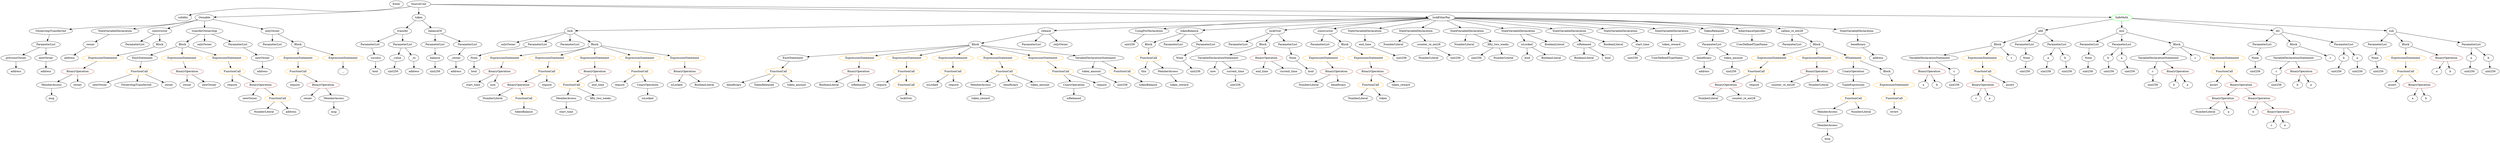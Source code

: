 strict digraph {
	graph [bb="0,0,11163,756"];
	node [label="\N"];
	Enter	[height=0.5,
		pos="1750.5,738",
		width=0.83628];
	Identifier_end_time_1	[color=black,
		height=0.5,
		label=end_time,
		pos="5630.5,378",
		width=1.2382];
	Identifier_start_time	[color=black,
		height=0.5,
		label=start_time,
		pos="2080.5,306",
		width=1.3076];
	NumberLiteral_Unnamed_9	[color=black,
		height=0.5,
		label=NumberLiteral,
		pos="7590.5,234",
		width=1.765];
	ParameterList_Unnamed_16	[color=black,
		height=0.5,
		label=ParameterList,
		pos="7609.5,522",
		width=1.7095];
	VariableDeclaration_beneficiary_1	[color=black,
		height=0.5,
		label=beneficiary,
		pos="7579.5,450",
		width=1.4184];
	ParameterList_Unnamed_16 -> VariableDeclaration_beneficiary_1	[pos="e,7586.9,468.1 7602.1,503.7 7598.9,496.15 7595,487.12 7591.4,478.68"];
	VariableDeclaration_token_amount	[color=black,
		height=0.5,
		label=token_amount,
		pos="7712.5,450",
		width=1.765];
	ParameterList_Unnamed_16 -> VariableDeclaration_token_amount	[pos="e,7689,466.98 7633.2,504.94 7646.9,495.6 7664.4,483.69 7679.5,473.44"];
	Identifier_now	[color=black,
		height=0.5,
		label=now,
		pos="2172.5,306",
		width=0.75];
	Identifier_isLocked_1	[color=black,
		height=0.5,
		label=isLocked,
		pos="3004.5,306",
		width=1.2521];
	Parameter_None	[color=black,
		height=0.5,
		label=None,
		pos="9292.5,450",
		width=0.85014];
	ElementaryTypeName_uint256_2	[color=black,
		height=0.5,
		label=uint256,
		pos="9288.5,378",
		width=1.0442];
	Parameter_None -> ElementaryTypeName_uint256_2	[pos="e,9289.5,396.1 9291.5,431.7 9291.1,424.41 9290.6,415.73 9290.2,407.54"];
	ParameterList_Unnamed_22	[color=black,
		height=0.5,
		label=ParameterList,
		pos="7965.5,522",
		width=1.7095];
	ElementaryTypeName_uint256_6	[color=black,
		height=0.5,
		label=uint256,
		pos="10047,378",
		width=1.0442];
	BinaryOperation_Unnamed_2	[color=brown,
		height=0.5,
		label=BinaryOperation,
		pos="9832.5,234",
		width=1.9867];
	NumberLiteral_Unnamed	[color=black,
		height=0.5,
		label=NumberLiteral,
		pos="9745.5,162",
		width=1.765];
	BinaryOperation_Unnamed_2 -> NumberLiteral_Unnamed	[pos="e,9766,179.47 9811.9,216.41 9800.9,207.52 9787.1,196.41 9774.9,186.63"];
	Identifier_a_1	[color=black,
		height=0.5,
		label=a,
		pos="9854.5,162",
		width=0.75];
	BinaryOperation_Unnamed_2 -> Identifier_a_1	[pos="e,9849.2,180.1 9838,215.7 9840.3,208.24 9843.1,199.32 9845.7,190.97"];
	VariableDeclaration_owner	[color=black,
		height=0.5,
		label=owner,
		pos="396.53,522",
		width=0.93331];
	ElementaryTypeName_address_2	[color=black,
		height=0.5,
		label=address,
		pos="311.53,450",
		width=1.0996];
	VariableDeclaration_owner -> ElementaryTypeName_address_2	[pos="e,330,466.21 378.92,506.5 367.3,496.93 351.86,484.21 338.68,473.36"];
	Identifier_this	[color=black,
		height=0.5,
		label=this,
		pos="5086.5,378",
		width=0.75];
	Identifier_isLocked	[color=black,
		height=0.5,
		label=isLocked,
		pos="2871.5,234",
		width=1.2521];
	ElementaryTypeName_uint256_15	[color=black,
		height=0.5,
		label=uint256,
		pos="1922.5,378",
		width=1.0442];
	FunctionDefinition_add	[color=black,
		height=0.5,
		label=add,
		pos="9095.5,594",
		width=0.75];
	Block_Unnamed_3	[color=black,
		height=0.5,
		label=Block,
		pos="8869.5,522",
		width=0.90558];
	FunctionDefinition_add -> Block_Unnamed_3	[pos="e,8897.4,531.63 9071.3,585.51 9032.3,573.42 8955.1,549.51 8908.3,535.01"];
	ParameterList_Unnamed_7	[color=black,
		height=0.5,
		label=ParameterList,
		pos="9025.5,522",
		width=1.7095];
	FunctionDefinition_add -> ParameterList_Unnamed_7	[pos="e,9042.2,539.7 9081,578.5 9072.1,569.59 9060.5,557.94 9050.1,547.62"];
	ParameterList_Unnamed_6	[color=black,
		height=0.5,
		label=ParameterList,
		pos="9166.5,522",
		width=1.7095];
	FunctionDefinition_add -> ParameterList_Unnamed_6	[pos="e,9149.6,539.7 9110.2,578.5 9119.3,569.59 9131.1,557.94 9141.6,547.62"];
	ElementaryTypeName_uint256_10	[color=black,
		height=0.5,
		label=uint256,
		pos="10616,378",
		width=1.0442];
	Identifier_msg_2	[color=black,
		height=0.5,
		label=msg,
		pos="8120.5,18",
		width=0.75];
	ExpressionStatement_Unnamed_1	[color=orange,
		height=0.5,
		label=ExpressionStatement,
		pos="10744,450",
		width=2.458];
	FunctionCall_Unnamed_1	[color=orange,
		height=0.5,
		label=FunctionCall,
		pos="10744,378",
		width=1.6125];
	ExpressionStatement_Unnamed_1 -> FunctionCall_Unnamed_1	[pos="e,10744,396.1 10744,431.7 10744,424.41 10744,415.73 10744,407.54"];
	Identifier_a_5	[color=black,
		height=0.5,
		label=a,
		pos="10867,378",
		width=0.75];
	NumberLiteral_Unnamed_4	[color=black,
		height=0.5,
		label=NumberLiteral,
		pos="6066.5,234",
		width=1.765];
	FunctionCall_Unnamed_9	[color=orange,
		height=0.5,
		label=FunctionCall,
		pos="2826.5,378",
		width=1.6125];
	Identifier_require_2	[color=black,
		height=0.5,
		label=require,
		pos="2747.5,306",
		width=1.0026];
	FunctionCall_Unnamed_9 -> Identifier_require_2	[pos="e,2764.7,322.19 2808.2,360.76 2797.7,351.5 2784.5,339.73 2773,329.58"];
	UnaryOperation_Unnamed	[color=black,
		height=0.5,
		label=UnaryOperation,
		pos="2871.5,306",
		width=1.9452];
	FunctionCall_Unnamed_9 -> UnaryOperation_Unnamed	[pos="e,2860.7,323.79 2837.4,360.05 2842.6,352.06 2848.8,342.33 2854.6,333.4"];
	ParameterList_Unnamed_3	[color=black,
		height=0.5,
		label=ParameterList,
		pos="10075,522",
		width=1.7095];
	Parameter_None_1	[color=black,
		height=0.5,
		label=None,
		pos="10047,450",
		width=0.85014];
	ParameterList_Unnamed_3 -> Parameter_None_1	[pos="e,10053,467.62 10068,503.7 10065,496.04 10061,486.85 10057,478.3"];
	Parameter_None_2	[color=black,
		height=0.5,
		label=None,
		pos="10607,450",
		width=0.85014];
	Parameter_None_2 -> ElementaryTypeName_uint256_10	[pos="e,10613,396.1 10609,431.7 10610,424.32 10611,415.52 10612,407.25"];
	FunctionDefinition_lock	[color=black,
		height=0.5,
		label=lock,
		pos="2519.5,594",
		width=0.75];
	ModifierInvocation_onlyOwner_1	[color=black,
		height=0.5,
		label=onlyOwner,
		pos="2247.5,522",
		width=1.4323];
	FunctionDefinition_lock -> ModifierInvocation_onlyOwner_1	[pos="e,2286.5,534.24 2494.3,586.97 2454.6,577.39 2374.8,557.93 2307.5,540 2304.2,539.12 2300.8,538.2 2297.4,537.27"];
	ParameterList_Unnamed_21	[color=black,
		height=0.5,
		label=ParameterList,
		pos="2378.5,522",
		width=1.7095];
	FunctionDefinition_lock -> ParameterList_Unnamed_21	[pos="e,2408.9,538.09 2498.4,582.52 2477.6,572.16 2445.1,556.05 2419.2,543.19"];
	ParameterList_Unnamed_20	[color=black,
		height=0.5,
		label=ParameterList,
		pos="2519.5,522",
		width=1.7095];
	FunctionDefinition_lock -> ParameterList_Unnamed_20	[pos="e,2519.5,540.1 2519.5,575.7 2519.5,568.41 2519.5,559.73 2519.5,551.54"];
	Block_Unnamed_9	[color=black,
		height=0.5,
		label=Block,
		pos="2631.5,522",
		width=0.90558];
	FunctionDefinition_lock -> Block_Unnamed_9	[pos="e,2610.6,536.06 2538.8,580.97 2555.9,570.27 2581.2,554.44 2601.1,542.02"];
	ParameterList_Unnamed_23	[color=black,
		height=0.5,
		label=ParameterList,
		pos="5494.5,522",
		width=1.7095];
	Identifier_beneficiary_2	[color=black,
		height=0.5,
		label=beneficiary,
		pos="3264.5,306",
		width=1.4184];
	ElementaryTypeName_uint256_1	[color=black,
		height=0.5,
		label=uint256,
		pos="9381.5,378",
		width=1.0442];
	MemberAccess_Unnamed_6	[color=black,
		height=0.5,
		label=MemberAccess,
		pos="4388.5,306",
		width=1.9174];
	Identifier_token_reward_2	[color=black,
		height=0.5,
		label=token_reward,
		pos="4388.5,234",
		width=1.7095];
	MemberAccess_Unnamed_6 -> Identifier_token_reward_2	[pos="e,4388.5,252.1 4388.5,287.7 4388.5,280.41 4388.5,271.73 4388.5,263.54"];
	BinaryOperation_Unnamed_20	[color=brown,
		height=0.5,
		label=BinaryOperation,
		pos="7669.5,306",
		width=1.9867];
	BinaryOperation_Unnamed_20 -> NumberLiteral_Unnamed_9	[pos="e,7609.1,251.47 7650.8,288.41 7640.9,279.61 7628.5,268.63 7617.5,258.92"];
	Identifier_counter_re_ent28	[color=black,
		height=0.5,
		label=counter_re_ent28,
		pos="7747.5,234",
		width=2.0976];
	BinaryOperation_Unnamed_20 -> Identifier_counter_re_ent28	[pos="e,7728.9,251.71 7688,288.41 7697.8,279.67 7709.9,268.79 7720.6,259.13"];
	VariableDeclarationStatement_Unnamed_2	[color=black,
		height=0.5,
		label=VariableDeclarationStatement,
		pos="8597.5,450",
		width=3.3174];
	BinaryOperation_Unnamed_8	[color=brown,
		height=0.5,
		label=BinaryOperation,
		pos="8588.5,378",
		width=1.9867];
	VariableDeclarationStatement_Unnamed_2 -> BinaryOperation_Unnamed_8	[pos="e,8590.7,396.1 8595.3,431.7 8594.4,424.32 8593.2,415.52 8592.2,407.25"];
	VariableDeclaration_c_2	[color=black,
		height=0.5,
		label=c,
		pos="8705.5,378",
		width=0.75];
	VariableDeclarationStatement_Unnamed_2 -> VariableDeclaration_c_2	[pos="e,8686.7,391.18 8623.7,432.05 8640,421.5 8660.9,407.93 8677.5,397.16"];
	FunctionDefinition_release	[color=black,
		height=0.5,
		label=release,
		pos="4653.5,594",
		width=0.98875];
	Block_Unnamed_13	[color=black,
		height=0.5,
		label=Block,
		pos="4351.5,522",
		width=0.90558];
	FunctionDefinition_release -> Block_Unnamed_13	[pos="e,4381,529.83 4621.5,585.58 4566.2,572.75 4452.8,546.47 4392.1,532.39"];
	ParameterList_Unnamed_25	[color=black,
		height=0.5,
		label=ParameterList,
		pos="4588.5,522",
		width=1.7095];
	FunctionDefinition_release -> ParameterList_Unnamed_25	[pos="e,4604.1,539.8 4638.8,577.12 4630.8,568.51 4620.7,557.67 4611.7,547.96"];
	ModifierInvocation_onlyOwner_2	[color=black,
		height=0.5,
		label=onlyOwner,
		pos="4719.5,522",
		width=1.4323];
	FunctionDefinition_release -> ModifierInvocation_onlyOwner_2	[pos="e,4704,539.47 4668.2,577.46 4676.4,568.74 4686.9,557.65 4696.2,547.76"];
	Block_Unnamed_8	[color=black,
		height=0.5,
		label=Block,
		pos="5100.5,522",
		width=0.90558];
	FunctionCall_Unnamed_8	[color=orange,
		height=0.5,
		label=FunctionCall,
		pos="5100.5,450",
		width=1.6125];
	Block_Unnamed_8 -> FunctionCall_Unnamed_8	[pos="e,5100.5,468.1 5100.5,503.7 5100.5,496.41 5100.5,487.73 5100.5,479.54"];
	ExpressionStatement_Unnamed_12	[color=orange,
		height=0.5,
		label=ExpressionStatement,
		pos="2241.5,450",
		width=2.458];
	BinaryOperation_Unnamed_17	[color=brown,
		height=0.5,
		label=BinaryOperation,
		pos="2220.5,378",
		width=1.9867];
	ExpressionStatement_Unnamed_12 -> BinaryOperation_Unnamed_17	[pos="e,2225.7,396.1 2236.3,431.7 2234.1,424.24 2231.4,415.32 2228.9,406.97"];
	UsingForDeclaration_Unnamed	[color=black,
		height=0.5,
		label=UsingForDeclaration,
		pos="5099.5,594",
		width=2.4303];
	ElementaryTypeName_uint256_17	[color=black,
		height=0.5,
		label=uint256,
		pos="5012.5,522",
		width=1.0442];
	UsingForDeclaration_Unnamed -> ElementaryTypeName_uint256_17	[pos="e,5031,537.89 5078.5,576.05 5066.8,566.68 5052.2,554.92 5039.7,544.86"];
	Identifier_counter_re_ent28_1	[color=black,
		height=0.5,
		label=counter_re_ent28,
		pos="7925.5,306",
		width=2.0976];
	VariableDeclarationStatement_Unnamed	[color=black,
		height=0.5,
		label=VariableDeclarationStatement,
		pos="9612.5,450",
		width=3.3174];
	VariableDeclaration_c	[color=black,
		height=0.5,
		label=c,
		pos="9557.5,378",
		width=0.75];
	VariableDeclarationStatement_Unnamed -> VariableDeclaration_c	[pos="e,9569.5,394.2 9598.9,431.7 9592.2,423.07 9583.9,412.5 9576.5,403.1"];
	BinaryOperation_Unnamed	[color=brown,
		height=0.5,
		label=BinaryOperation,
		pos="9674.5,378",
		width=1.9867];
	VariableDeclarationStatement_Unnamed -> BinaryOperation_Unnamed	[pos="e,9659.8,395.62 9627.9,431.7 9635.2,423.35 9644.3,413.18 9652.4,404.02"];
	Block_Unnamed_6	[color=black,
		height=0.5,
		label=Block,
		pos="800.53,522",
		width=0.90558];
	EmitStatement_Unnamed	[color=black,
		height=0.5,
		label=EmitStatement,
		pos="628.53,450",
		width=1.7788];
	Block_Unnamed_6 -> EmitStatement_Unnamed	[pos="e,664.03,465.45 774.78,510.52 748.34,499.76 706.64,482.79 674.52,469.72"];
	ExpressionStatement_Unnamed_7	[color=orange,
		height=0.5,
		label=ExpressionStatement,
		pos="799.53,450",
		width=2.458];
	Block_Unnamed_6 -> ExpressionStatement_Unnamed_7	[pos="e,799.78,468.1 800.28,503.7 800.18,496.41 800.06,487.73 799.94,479.54"];
	ExpressionStatement_Unnamed_6	[color=orange,
		height=0.5,
		label=ExpressionStatement,
		pos="994.53,450",
		width=2.458];
	Block_Unnamed_6 -> ExpressionStatement_Unnamed_6	[pos="e,950.43,465.97 826.39,510.59 832.02,508.37 837.96,506.08 843.53,504 875.27,492.16 911.03,479.58 939.78,469.64"];
	NumberLiteral_Unnamed_5	[color=black,
		height=0.5,
		label=NumberLiteral,
		pos="5846.5,306",
		width=1.765];
	NumberLiteral_Unnamed_1	[color=black,
		height=0.5,
		label=NumberLiteral,
		pos="1186.5,162",
		width=1.765];
	FunctionDefinition_tokenBalance	[color=black,
		height=0.5,
		label=tokenBalance,
		pos="5282.5,594",
		width=1.6679];
	FunctionDefinition_tokenBalance -> Block_Unnamed_8	[pos="e,5126.1,533.74 5245.6,579.5 5217.1,568.98 5176.7,553.89 5141.5,540 5139.8,539.32 5138,538.62 5136.3,537.9"];
	ParameterList_Unnamed_18	[color=black,
		height=0.5,
		label=ParameterList,
		pos="5212.5,522",
		width=1.7095];
	FunctionDefinition_tokenBalance -> ParameterList_Unnamed_18	[pos="e,5229,539.47 5265.9,576.41 5257.3,567.78 5246.6,557.06 5237,547.5"];
	ParameterList_Unnamed_19	[color=black,
		height=0.5,
		label=ParameterList,
		pos="5353.5,522",
		width=1.7095];
	FunctionDefinition_tokenBalance -> ParameterList_Unnamed_19	[pos="e,5336.8,539.47 5299.4,576.41 5308.1,567.78 5319,557.06 5328.7,547.5"];
	NumberLiteral_Unnamed_7	[color=black,
		height=0.5,
		label=NumberLiteral,
		pos="6356.5,450",
		width=1.765];
	BinaryOperation_Unnamed_18	[color=brown,
		height=0.5,
		label=BinaryOperation,
		pos="2631.5,378",
		width=1.9867];
	FunctionCall_Unnamed_12	[color=orange,
		height=0.5,
		label=FunctionCall,
		pos="2527.5,306",
		width=1.6125];
	BinaryOperation_Unnamed_18 -> FunctionCall_Unnamed_12	[pos="e,2551.2,322.91 2607.4,360.76 2593.5,351.42 2575.9,339.55 2560.7,329.33"];
	Identifier_end_time	[color=black,
		height=0.5,
		label=end_time,
		pos="2648.5,306",
		width=1.2382];
	BinaryOperation_Unnamed_18 -> Identifier_end_time	[pos="e,2644.4,324.1 2635.7,359.7 2637.5,352.32 2639.7,343.52 2641.7,335.25"];
	NumberLiteral_Unnamed_11	[color=black,
		height=0.5,
		label=NumberLiteral,
		pos="8082.5,306",
		width=1.765];
	NumberLiteral_Unnamed_3	[color=black,
		height=0.5,
		label=NumberLiteral,
		pos="6506.5,522",
		width=1.765];
	Identifier_assert_1	[color=black,
		height=0.5,
		label=assert,
		pos="10683,306",
		width=0.89172];
	Block_Unnamed_3 -> VariableDeclarationStatement_Unnamed_2	[pos="e,8656.1,466.09 8840.4,513.51 8799.4,502.94 8723.2,483.35 8667.1,468.9"];
	ExpressionStatement_Unnamed_2	[color=orange,
		height=0.5,
		label=ExpressionStatement,
		pos="8823.5,450",
		width=2.458];
	Block_Unnamed_3 -> ExpressionStatement_Unnamed_2	[pos="e,8834.8,468.12 8858.9,504.76 8853.6,496.7 8847,486.74 8841,477.6"];
	Identifier_c_4	[color=black,
		height=0.5,
		label=c,
		pos="8956.5,450",
		width=0.75];
	Block_Unnamed_3 -> Identifier_c_4	[pos="e,8939.7,464.54 8887.6,506.5 8900.1,496.38 8917.1,482.73 8931,471.5"];
	Parameter_a_3	[color=black,
		height=0.5,
		label=a,
		pos="9117.5,450",
		width=0.75];
	ElementaryTypeName_uint256_11	[color=black,
		height=0.5,
		label=uint256,
		pos="9102.5,378",
		width=1.0442];
	Parameter_a_3 -> ElementaryTypeName_uint256_11	[pos="e,9106.2,396.1 9113.8,431.7 9112.2,424.32 9110.4,415.52 9108.6,407.25"];
	Identifier_isLocked_2	[color=black,
		height=0.5,
		label=isLocked,
		pos="4166.5,306",
		width=1.2521];
	BinaryOperation_Unnamed_16	[color=brown,
		height=0.5,
		label=BinaryOperation,
		pos="2289.5,306",
		width=1.9867];
	NumberLiteral_Unnamed_6	[color=black,
		height=0.5,
		label=NumberLiteral,
		pos="2172.5,234",
		width=1.765];
	BinaryOperation_Unnamed_16 -> NumberLiteral_Unnamed_6	[pos="e,2198.8,250.74 2262.7,288.94 2246.7,279.36 2226.1,267.06 2208.7,256.63"];
	FunctionCall_Unnamed_11	[color=orange,
		height=0.5,
		label=FunctionCall,
		pos="2312.5,234",
		width=1.6125];
	BinaryOperation_Unnamed_16 -> FunctionCall_Unnamed_11	[pos="e,2306.9,252.1 2295.2,287.7 2297.7,280.24 2300.6,271.32 2303.3,262.97"];
	FunctionCall_Unnamed_21	[color=orange,
		height=0.5,
		label=FunctionCall,
		pos="4490.5,378",
		width=1.6125];
	FunctionCall_Unnamed_21 -> MemberAccess_Unnamed_6	[pos="e,4412.3,323.31 4467.4,361.12 4453.9,351.85 4436.6,340.01 4421.7,329.76"];
	Identifier_beneficiary_1	[color=black,
		height=0.5,
		label=beneficiary,
		pos="4526.5,306",
		width=1.4184];
	FunctionCall_Unnamed_21 -> Identifier_beneficiary_1	[pos="e,4517.9,323.79 4499.2,360.05 4503.3,352.23 4508.1,342.75 4512.7,333.98"];
	Identifier_token_amount	[color=black,
		height=0.5,
		label=token_amount,
		pos="4659.5,306",
		width=1.765];
	FunctionCall_Unnamed_21 -> Identifier_token_amount	[pos="e,4624.6,321.45 4524.3,363 4550.1,352.32 4585.9,337.49 4614.2,325.78"];
	BinaryOperation_Unnamed_23	[color=brown,
		height=0.5,
		label=BinaryOperation,
		pos="3829.5,378",
		width=1.9867];
	BooleanLiteral_Unnamed_5	[color=black,
		height=0.5,
		label=BooleanLiteral,
		pos="3697.5,306",
		width=1.7788];
	BinaryOperation_Unnamed_23 -> BooleanLiteral_Unnamed_5	[pos="e,3726.6,322.42 3799.9,361.29 3781.3,351.4 3757,338.53 3736.8,327.8"];
	Identifier_isReleased_1	[color=black,
		height=0.5,
		label=isReleased,
		pos="3829.5,306",
		width=1.3907];
	BinaryOperation_Unnamed_23 -> Identifier_isReleased_1	[pos="e,3829.5,324.1 3829.5,359.7 3829.5,352.41 3829.5,343.73 3829.5,335.54"];
	Identifier_owner_3	[color=black,
		height=0.5,
		label=owner,
		pos="828.53,306",
		width=0.93331];
	FunctionDefinition_lockOver	[color=black,
		height=0.5,
		label=lockOver,
		pos="5662.5,594",
		width=1.2521];
	FunctionDefinition_lockOver -> ParameterList_Unnamed_23	[pos="e,5528.8,537.27 5632.1,580.32 5606.2,569.52 5568.5,553.83 5539.2,541.6"];
	Block_Unnamed_12	[color=black,
		height=0.5,
		label=Block,
		pos="5606.5,522",
		width=0.90558];
	FunctionDefinition_lockOver -> Block_Unnamed_12	[pos="e,5619.3,538.99 5649.3,576.41 5642.5,567.92 5634.1,557.41 5626.5,547.96"];
	ParameterList_Unnamed_24	[color=black,
		height=0.5,
		label=ParameterList,
		pos="5718.5,522",
		width=1.7095];
	FunctionDefinition_lockOver -> ParameterList_Unnamed_24	[pos="e,5705,539.96 5675.8,576.41 5682.4,568.16 5690.5,558.01 5697.9,548.78"];
	ElementaryTypeName_uint256_20	[color=black,
		height=0.5,
		label=uint256,
		pos="6568.5,450",
		width=1.0442];
	Identifier_require	[color=black,
		height=0.5,
		label=require,
		pos="1298.5,306",
		width=1.0026];
	EmitStatement_Unnamed_1	[color=black,
		height=0.5,
		label=EmitStatement,
		pos="3540.5,450",
		width=1.7788];
	FunctionCall_Unnamed_22	[color=orange,
		height=0.5,
		label=FunctionCall,
		pos="3465.5,378",
		width=1.6125];
	EmitStatement_Unnamed_1 -> FunctionCall_Unnamed_22	[pos="e,3483.2,395.47 3522.8,432.41 3513.4,423.69 3501.8,412.85 3491.5,403.21"];
	ModifierInvocation_onlyOwner	[color=black,
		height=0.5,
		label=onlyOwner,
		pos="904.53,522",
		width=1.4323];
	Identifier_TokenReleased	[color=black,
		height=0.5,
		label=TokenReleased,
		pos="3401.5,306",
		width=1.8897];
	ElementaryTypeName_address	[color=black,
		height=0.5,
		label=address,
		pos="2017.5,378",
		width=1.0996];
	Identifier_start_time_1	[color=black,
		height=0.5,
		label=start_time,
		pos="2503.5,162",
		width=1.3076];
	ParameterList_Unnamed_11	[color=black,
		height=0.5,
		label=ParameterList,
		pos="1640.5,522",
		width=1.7095];
	Parameter_success	[color=black,
		height=0.5,
		label=success,
		pos="1650.5,450",
		width=1.1135];
	ParameterList_Unnamed_11 -> Parameter_success	[pos="e,1648.1,468.1 1643,503.7 1644.1,496.32 1645.3,487.52 1646.5,479.25"];
	BinaryOperation_Unnamed_3	[color=brown,
		height=0.5,
		label=BinaryOperation,
		pos="9993.5,234",
		width=1.9867];
	Identifier_b_1	[color=black,
		height=0.5,
		label=b,
		pos="9970.5,162",
		width=0.75];
	BinaryOperation_Unnamed_3 -> Identifier_b_1	[pos="e,9976.2,180.1 9987.8,215.7 9985.4,208.24 9982.5,199.32 9979.7,190.97"];
	BinaryOperation_Unnamed_4	[color=brown,
		height=0.5,
		label=BinaryOperation,
		pos="10088,162",
		width=1.9867];
	BinaryOperation_Unnamed_3 -> BinaryOperation_Unnamed_4	[pos="e,10065,179.47 10016,216.41 10028,207.43 10043,196.19 10056,186.34"];
	ElementaryTypeName_uint256_7	[color=black,
		height=0.5,
		label=uint256,
		pos="10158,306",
		width=1.0442];
	Identifier_revert	[color=black,
		height=0.5,
		label=revert,
		pos="8417.5,162",
		width=0.87786];
	FunctionCall_Unnamed_15	[color=orange,
		height=0.5,
		label=FunctionCall,
		pos="8417.5,234",
		width=1.6125];
	FunctionCall_Unnamed_15 -> Identifier_revert	[pos="e,8417.5,180.1 8417.5,215.7 8417.5,208.41 8417.5,199.73 8417.5,191.54"];
	FunctionCall_Unnamed_14	[color=orange,
		height=0.5,
		label=FunctionCall,
		pos="8237.5,234",
		width=1.6125];
	MemberAccess_Unnamed_4	[color=black,
		height=0.5,
		label=MemberAccess,
		pos="8120.5,162",
		width=1.9174];
	FunctionCall_Unnamed_14 -> MemberAccess_Unnamed_4	[pos="e,8147.2,178.98 8211.6,217.46 8195.4,207.81 8174.5,195.27 8156.7,184.65"];
	NumberLiteral_Unnamed_10	[color=black,
		height=0.5,
		label=NumberLiteral,
		pos="8271.5,162",
		width=1.765];
	FunctionCall_Unnamed_14 -> NumberLiteral_Unnamed_10	[pos="e,8263.2,180.1 8245.9,215.7 8249.6,208.07 8254.1,198.92 8258.2,190.4"];
	VariableDeclarationStatement_Unnamed_3	[color=black,
		height=0.5,
		label=VariableDeclarationStatement,
		pos="5432.5,450",
		width=3.3174];
	Block_Unnamed_12 -> VariableDeclarationStatement_Unnamed_3	[pos="e,5473.9,467.33 5581,510.34 5575.9,508.22 5570.5,506.03 5565.5,504 5538.9,493.15 5509.1,481.27 5484.5,471.51"];
	BinaryOperation_Unnamed_22	[color=brown,
		height=0.5,
		label=BinaryOperation,
		pos="5641.5,450",
		width=1.9867];
	Block_Unnamed_12 -> BinaryOperation_Unnamed_22	[pos="e,5633.1,467.96 5614.8,504.41 5618.7,496.59 5623.5,487.06 5627.9,478.23"];
	FunctionDefinition_mul	[color=black,
		height=0.5,
		label=mul,
		pos="9448.5,594",
		width=0.75];
	ParameterList_Unnamed_1	[color=black,
		height=0.5,
		label=ParameterList,
		pos="9307.5,522",
		width=1.7095];
	FunctionDefinition_mul -> ParameterList_Unnamed_1	[pos="e,9337.9,538.09 9427.4,582.52 9406.6,572.16 9374.1,556.05 9348.2,543.19"];
	ParameterList_Unnamed	[color=black,
		height=0.5,
		label=ParameterList,
		pos="9448.5,522",
		width=1.7095];
	FunctionDefinition_mul -> ParameterList_Unnamed	[pos="e,9448.5,540.1 9448.5,575.7 9448.5,568.41 9448.5,559.73 9448.5,551.54"];
	Block_Unnamed	[color=black,
		height=0.5,
		label=Block,
		pos="9694.5,522",
		width=0.90558];
	FunctionDefinition_mul -> Block_Unnamed	[pos="e,9666,531.12 9473,586.03 9515.6,573.91 9603.7,548.85 9655,534.24"];
	Parameter_None_3	[color=black,
		height=0.5,
		label=None,
		pos="9032.5,450",
		width=0.85014];
	ParameterList_Unnamed_7 -> Parameter_None_3	[pos="e,9030.8,468.1 9027.3,503.7 9028,496.41 9028.9,487.73 9029.7,479.54"];
	ParameterList_Unnamed_5	[color=black,
		height=0.5,
		label=ParameterList,
		pos="10619,522",
		width=1.7095];
	ParameterList_Unnamed_5 -> Parameter_None_2	[pos="e,10609,468.1 10616,503.7 10614,496.32 10613,487.52 10611,479.25"];
	VariableDeclarationStatement_Unnamed_1	[color=black,
		height=0.5,
		label=VariableDeclarationStatement,
		pos="10215,450",
		width=3.3174];
	VariableDeclaration_c_1	[color=black,
		height=0.5,
		label=c,
		pos="10158,378",
		width=0.75];
	VariableDeclarationStatement_Unnamed_1 -> VariableDeclaration_c_1	[pos="e,10170,394.2 10200,431.7 10193,423.07 10185,412.5 10177,403.1"];
	BinaryOperation_Unnamed_5	[color=brown,
		height=0.5,
		label=BinaryOperation,
		pos="10275,378",
		width=1.9867];
	VariableDeclarationStatement_Unnamed_1 -> BinaryOperation_Unnamed_5	[pos="e,10260,396.1 10229,431.7 10236,423.56 10245,413.69 10253,404.7"];
	Identifier_a_6	[color=black,
		height=0.5,
		label=a,
		pos="8550.5,306",
		width=0.75];
	BinaryOperation_Unnamed_8 -> Identifier_a_6	[pos="e,8559.3,323.14 8579.1,359.7 8574.8,351.67 8569.5,341.95 8564.7,333.05"];
	Identifier_b_5	[color=black,
		height=0.5,
		label=b,
		pos="8622.5,306",
		width=0.75];
	BinaryOperation_Unnamed_8 -> Identifier_b_5	[pos="e,8614.5,323.62 8596.9,359.7 8600.7,351.87 8605.3,342.44 8609.5,333.73"];
	Identifier_newOwner	[color=black,
		height=0.5,
		label=newOwner,
		pos="1119.5,234",
		width=1.4046];
	FunctionDefinition_constructor_1	[color=black,
		height=0.5,
		label=constructor,
		pos="5931.5,594",
		width=1.4877];
	ParameterList_Unnamed_17	[color=black,
		height=0.5,
		label=ParameterList,
		pos="5859.5,522",
		width=1.7095];
	FunctionDefinition_constructor_1 -> ParameterList_Unnamed_17	[pos="e,5876.6,539.63 5914.8,576.76 5905.9,568.06 5894.7,557.15 5884.7,547.43"];
	Block_Unnamed_7	[color=black,
		height=0.5,
		label=Block,
		pos="5971.5,522",
		width=0.90558];
	FunctionDefinition_constructor_1 -> Block_Unnamed_7	[pos="e,5962.2,539.31 5941.2,576.05 5945.8,568.03 5951.4,558.26 5956.5,549.3"];
	Identifier_newOwner_1	[color=black,
		height=0.5,
		label=newOwner,
		pos="434.53,306",
		width=1.4046];
	ElementaryTypeName_uint256_3	[color=black,
		height=0.5,
		label=uint256,
		pos="9557.5,306",
		width=1.0442];
	ElementaryTypeName_address_1	[color=black,
		height=0.5,
		label=address,
		pos="1827.5,378",
		width=1.0996];
	Identifier_require_1	[color=black,
		height=0.5,
		label=require,
		pos="1035.5,306",
		width=1.0026];
	Identifier_a_4	[color=black,
		height=0.5,
		label=a,
		pos="10769,234",
		width=0.75];
	NumberLiteral_Unnamed_2	[color=black,
		height=0.5,
		label=NumberLiteral,
		pos="6687.5,450",
		width=1.765];
	BinaryOperation_Unnamed_12	[color=brown,
		height=0.5,
		label=BinaryOperation,
		pos="1161.5,306",
		width=1.9867];
	BinaryOperation_Unnamed_12 -> Identifier_newOwner	[pos="e,1129.8,252.1 1151.1,287.7 1146.5,279.9 1140.8,270.51 1135.6,261.83"];
	FunctionCall_Unnamed_5	[color=orange,
		height=0.5,
		label=FunctionCall,
		pos="1246.5,234",
		width=1.6125];
	BinaryOperation_Unnamed_12 -> FunctionCall_Unnamed_5	[pos="e,1226.8,251.23 1181.7,288.41 1192.6,279.45 1206.2,268.25 1218.1,258.42"];
	StateVariableDeclaration_Unnamed_6	[color=black,
		height=0.5,
		label=StateVariableDeclaration,
		pos="6104.5,594",
		width=2.8184];
	VariableDeclaration_end_time	[color=black,
		height=0.5,
		label=end_time,
		pos="6066.5,522",
		width=1.2382];
	StateVariableDeclaration_Unnamed_6 -> VariableDeclaration_end_time	[pos="e,6075.6,539.62 6095.1,575.7 6090.9,567.87 6085.8,558.44 6081,549.73"];
	BinaryOperation_Unnamed_21	[color=brown,
		height=0.5,
		label=BinaryOperation,
		pos="8077.5,378",
		width=1.9867];
	BinaryOperation_Unnamed_21 -> Identifier_counter_re_ent28_1	[pos="e,7959.3,322.57 8044.2,361.64 8022.2,351.54 7993.3,338.22 7969.5,327.26"];
	BinaryOperation_Unnamed_21 -> NumberLiteral_Unnamed_11	[pos="e,8081.3,324.1 8078.8,359.7 8079.3,352.41 8079.9,343.73 8080.5,335.54"];
	BinaryOperation_Unnamed_9	[color=brown,
		height=0.5,
		label=BinaryOperation,
		pos="8832.5,306",
		width=1.9867];
	Identifier_c_3	[color=black,
		height=0.5,
		label=c,
		pos="8796.5,234",
		width=0.75];
	BinaryOperation_Unnamed_9 -> Identifier_c_3	[pos="e,8804.8,251.14 8823.6,287.7 8819.5,279.75 8814.6,270.16 8810.1,261.34"];
	Identifier_a_7	[color=black,
		height=0.5,
		label=a,
		pos="8868.5,234",
		width=0.75];
	BinaryOperation_Unnamed_9 -> Identifier_a_7	[pos="e,8860.2,251.14 8841.4,287.7 8845.5,279.75 8850.4,270.16 8855,261.34"];
	EventDefinition_OwnershipTransferred	[color=black,
		height=0.5,
		label=OwnershipTransferred,
		pos="223.53,594",
		width=2.6243];
	ParameterList_Unnamed_12	[color=black,
		height=0.5,
		label=ParameterList,
		pos="203.53,522",
		width=1.7095];
	EventDefinition_OwnershipTransferred -> ParameterList_Unnamed_12	[pos="e,208.42,540.1 218.59,575.7 216.46,568.24 213.91,559.32 211.52,550.97"];
	SourceUnit_Unnamed	[color=black,
		height=0.5,
		label=SourceUnit,
		pos="1851.5,738",
		width=1.46];
	PragmaDirective_solidity	[color=black,
		height=0.5,
		label=solidity,
		pos="805.53,666",
		width=1.0442];
	SourceUnit_Unnamed -> PragmaDirective_solidity	[pos="e,832.85,678.7 1813.8,725.18 1805.9,723.11 1797.5,721.22 1789.5,720 1377.2,656.42 1260.7,765.32 851.53,684 848.92,683.48 846.27,\
682.84 843.62,682.1"];
	ContractDefinition_Ownable	[color=black,
		height=0.5,
		label=Ownable,
		pos="904.53,666",
		width=1.2105];
	SourceUnit_Unnamed -> ContractDefinition_Ownable	[pos="e,948.17,666.42 1813.4,725.22 1805.6,723.17 1797.3,721.29 1789.5,720 1478.6,668.64 1098.9,665.53 959.36,666.35"];
	ContractDefinition_token	[color=black,
		height=0.5,
		label=token,
		pos="1851.5,666",
		width=0.864];
	SourceUnit_Unnamed -> ContractDefinition_token	[pos="e,1851.5,684.1 1851.5,719.7 1851.5,712.41 1851.5,703.73 1851.5,695.54"];
	ContractDefinition_lockEtherPay	[color=black,
		height=0.5,
		label=lockEtherPay,
		pos="6435.5,666",
		width=1.6679];
	SourceUnit_Unnamed -> ContractDefinition_lockEtherPay	[pos="e,6375.4,667.92 1904.2,736.2 2372.8,729.04 5823.1,676.35 6364.2,668.09"];
	ContractDefinition_SafeMath	[color=green,
		height=0.5,
		label=SafeMath,
		pos="9448.5,666",
		width=1.2798];
	SourceUnit_Unnamed -> ContractDefinition_SafeMath	[pos="e,9402.3,667.43 1904.4,736.51 2541,730.65 8728.8,673.63 9391.2,667.53"];
	Parameter_a_2	[color=black,
		height=0.5,
		label=a,
		pos="11039,450",
		width=0.75];
	ElementaryTypeName_uint256_8	[color=black,
		height=0.5,
		label=uint256,
		pos="11033,378",
		width=1.0442];
	Parameter_a_2 -> ElementaryTypeName_uint256_8	[pos="e,11034,396.1 11037,431.7 11036,424.41 11036,415.73 11035,407.54"];
	FunctionCall_Unnamed_16	[color=orange,
		height=0.5,
		label=FunctionCall,
		pos="4258.5,378",
		width=1.6125];
	FunctionCall_Unnamed_16 -> Identifier_isLocked_2	[pos="e,4186.7,322.34 4237.7,361.12 4225.2,351.68 4209.3,339.56 4195.7,329.19"];
	Identifier_require_5	[color=black,
		height=0.5,
		label=require,
		pos="4265.5,306",
		width=1.0026];
	FunctionCall_Unnamed_16 -> Identifier_require_5	[pos="e,4263.8,324.1 4260.3,359.7 4261,352.41 4261.9,343.73 4262.7,335.54"];
	VariableDeclaration_isReleased	[color=black,
		height=0.5,
		label=isReleased,
		pos="7055.5,522",
		width=1.3907];
	BooleanLiteral_Unnamed_2	[color=black,
		height=0.5,
		label=BooleanLiteral,
		pos="7053.5,450",
		width=1.7788];
	VariableDeclaration_isReleased -> BooleanLiteral_Unnamed_2	[pos="e,7054,468.1 7055,503.7 7054.8,496.41 7054.6,487.73 7054.3,479.54"];
	ElementaryTypeName_bool_2	[color=black,
		height=0.5,
		label=bool,
		pos="7163.5,450",
		width=0.76697];
	VariableDeclaration_isReleased -> ElementaryTypeName_bool_2	[pos="e,7144.5,463.36 7079,505.81 7095.5,495.09 7117.8,480.67 7135.3,469.31"];
	ElementaryTypeName_address_6	[color=black,
		height=0.5,
		label=address,
		pos="1307.5,162",
		width=1.0996];
	ExpressionStatement_Unnamed_22	[color=orange,
		height=0.5,
		label=ExpressionStatement,
		pos="3839.5,450",
		width=2.458];
	ExpressionStatement_Unnamed_22 -> BinaryOperation_Unnamed_23	[pos="e,3832,396.1 3837.1,431.7 3836,424.32 3834.7,415.52 3833.6,407.25"];
	ParameterList_Unnamed_13	[color=black,
		height=0.5,
		label=ParameterList,
		pos="587.53,522",
		width=1.7095];
	StateVariableDeclaration_Unnamed_8	[color=black,
		height=0.5,
		label=StateVariableDeclaration,
		pos="6325.5,594",
		width=2.8184];
	NumberLiteral_Unnamed_8	[color=black,
		height=0.5,
		label=NumberLiteral,
		pos="6192.5,522",
		width=1.765];
	StateVariableDeclaration_Unnamed_8 -> NumberLiteral_Unnamed_8	[pos="e,6221.6,538.27 6294,576.41 6275.3,566.56 6251.4,554 6231.5,543.53"];
	VariableDeclaration_counter_re_ent28	[color=black,
		height=0.5,
		label=counter_re_ent28,
		pos="6349.5,522",
		width=2.0976];
	StateVariableDeclaration_Unnamed_8 -> VariableDeclaration_counter_re_ent28	[pos="e,6343.7,540.1 6331.5,575.7 6334,568.24 6337.1,559.32 6339.9,550.97"];
	Parameter_balance	[color=black,
		height=0.5,
		label=balance,
		pos="1922.5,450",
		width=1.0719];
	Parameter_balance -> ElementaryTypeName_uint256_15	[pos="e,1922.5,396.1 1922.5,431.7 1922.5,424.41 1922.5,415.73 1922.5,407.54"];
	MemberAccess_Unnamed_3	[color=black,
		height=0.5,
		label=MemberAccess,
		pos="2503.5,234",
		width=1.9174];
	FunctionCall_Unnamed_12 -> MemberAccess_Unnamed_3	[pos="e,2509.4,252.1 2521.6,287.7 2519,280.24 2516,271.32 2513.1,262.97"];
	Identifier_fifty_two_weeks	[color=black,
		height=0.5,
		label=fifty_two_weeks,
		pos="2663.5,234",
		width=2.0145];
	FunctionCall_Unnamed_12 -> Identifier_fifty_two_weeks	[pos="e,2633,250.72 2556.7,289.98 2576,280.04 2601.6,266.86 2622.9,255.9"];
	StateVariableDeclaration_Unnamed	[color=black,
		height=0.5,
		label=StateVariableDeclaration,
		pos="500.53,594",
		width=2.8184];
	StateVariableDeclaration_Unnamed -> VariableDeclaration_owner	[pos="e,416.71,536.58 475.62,576.23 460.69,566.18 441.63,553.35 425.96,542.81"];
	ElementaryTypeName_bool_3	[color=black,
		height=0.5,
		label=bool,
		pos="2103.5,378",
		width=0.76697];
	Parameter_None_6	[color=black,
		height=0.5,
		label=None,
		pos="5761.5,450",
		width=0.85014];
	ParameterList_Unnamed_24 -> Parameter_None_6	[pos="e,5751.5,467.31 5728.9,504.05 5733.9,495.94 5740,486.04 5745.6,477.01"];
	VariableDeclaration_c -> ElementaryTypeName_uint256_3	[pos="e,9557.5,324.1 9557.5,359.7 9557.5,352.41 9557.5,343.73 9557.5,335.54"];
	MemberAccess_Unnamed	[color=black,
		height=0.5,
		label=MemberAccess,
		pos="211.53,306",
		width=1.9174];
	Identifier_msg	[color=black,
		height=0.5,
		label=msg,
		pos="211.53,234",
		width=0.75];
	MemberAccess_Unnamed -> Identifier_msg	[pos="e,211.53,252.1 211.53,287.7 211.53,280.41 211.53,271.73 211.53,263.54"];
	FunctionCall_Unnamed_8 -> Identifier_this	[pos="e,5090,396.1 5097.1,431.7 5095.6,424.32 5093.8,415.52 5092.2,407.25"];
	MemberAccess_Unnamed_2	[color=black,
		height=0.5,
		label=MemberAccess,
		pos="5200.5,378",
		width=1.9174];
	FunctionCall_Unnamed_8 -> MemberAccess_Unnamed_2	[pos="e,5177.2,395.31 5123.2,433.12 5136.5,423.85 5153.4,412.01 5168,401.76"];
	ExpressionStatement_Unnamed_15	[color=orange,
		height=0.5,
		label=ExpressionStatement,
		pos="7882.5,450",
		width=2.458];
	FunctionCall_Unnamed_13	[color=orange,
		height=0.5,
		label=FunctionCall,
		pos="7810.5,378",
		width=1.6125];
	ExpressionStatement_Unnamed_15 -> FunctionCall_Unnamed_13	[pos="e,7827.3,395.31 7865.1,432.05 7856.2,423.42 7845.3,412.76 7835.5,403.27"];
	Identifier_require_7	[color=black,
		height=0.5,
		label=require,
		pos="3933.5,306",
		width=1.0026];
	ParameterList_Unnamed_9	[color=black,
		height=0.5,
		label=ParameterList,
		pos="1922.5,522",
		width=1.7095];
	ParameterList_Unnamed_9 -> Parameter_balance	[pos="e,1922.5,468.1 1922.5,503.7 1922.5,496.41 1922.5,487.73 1922.5,479.54"];
	ElementaryTypeName_uint256_14	[color=black,
		height=0.5,
		label=uint256,
		pos="8705.5,306",
		width=1.0442];
	ElementaryTypeName_uint256_19	[color=black,
		height=0.5,
		label=uint256,
		pos="6237.5,450",
		width=1.0442];
	ElementaryTypeName_address_4	[color=black,
		height=0.5,
		label=address,
		pos="203.53,378",
		width=1.0996];
	Parameter_b_1	[color=black,
		height=0.5,
		label=b,
		pos="10451,450",
		width=0.75];
	ElementaryTypeName_uint256_5	[color=black,
		height=0.5,
		label=uint256,
		pos="10430,378",
		width=1.0442];
	Parameter_b_1 -> ElementaryTypeName_uint256_5	[pos="e,10435,396.28 10445,432.05 10443,424.6 10441,415.64 10438,407.22"];
	VariableDeclaration_token_amount_1	[color=black,
		height=0.5,
		label=token_amount,
		pos="4843.5,378",
		width=1.765];
	ElementaryTypeName_uint256_25	[color=black,
		height=0.5,
		label=uint256,
		pos="5027.5,306",
		width=1.0442];
	VariableDeclaration_token_amount_1 -> ElementaryTypeName_uint256_25	[pos="e,4998.7,317.99 4880.3,363 4911.5,351.15 4956,334.21 4987.9,322.07"];
	FunctionDefinition_div	[color=black,
		height=0.5,
		label=div,
		pos="10159,594",
		width=0.75];
	FunctionDefinition_div -> ParameterList_Unnamed_3	[pos="e,10094,539.41 10142,579.5 10131,570.21 10116,557.61 10103,546.66"];
	Block_Unnamed_1	[color=black,
		height=0.5,
		label=Block,
		pos="10215,522",
		width=0.90558];
	FunctionDefinition_div -> Block_Unnamed_1	[pos="e,10202,538.64 10171,577.81 10178,568.94 10187,557.55 10195,547.45"];
	ParameterList_Unnamed_2	[color=black,
		height=0.5,
		label=ParameterList,
		pos="10451,522",
		width=1.7095];
	FunctionDefinition_div -> ParameterList_Unnamed_2	[pos="e,10404,534.16 10184,586.97 10230,575.9 10329,552.05 10393,536.81"];
	ExpressionStatement_Unnamed_11	[color=orange,
		height=0.5,
		label=ExpressionStatement,
		pos="2436.5,450",
		width=2.458];
	FunctionCall_Unnamed_10	[color=orange,
		height=0.5,
		label=FunctionCall,
		pos="2415.5,378",
		width=1.6125];
	ExpressionStatement_Unnamed_11 -> FunctionCall_Unnamed_10	[pos="e,2420.7,396.1 2431.3,431.7 2429.1,424.24 2426.4,415.32 2423.9,406.97"];
	FunctionCall_Unnamed_2	[color=orange,
		height=0.5,
		label=FunctionCall,
		pos="8832.5,378",
		width=1.6125];
	FunctionCall_Unnamed_2 -> BinaryOperation_Unnamed_9	[pos="e,8832.5,324.1 8832.5,359.7 8832.5,352.41 8832.5,343.73 8832.5,335.54"];
	Identifier_assert_2	[color=black,
		height=0.5,
		label=assert,
		pos="8954.5,306",
		width=0.89172];
	FunctionCall_Unnamed_2 -> Identifier_assert_2	[pos="e,8932.7,319.52 8859.3,361.64 8878.1,350.88 8903.2,336.45 8922.9,325.13"];
	VariableDeclaration_beneficiary	[color=black,
		height=0.5,
		label=beneficiary,
		pos="8264.5,522",
		width=1.4184];
	ElementaryTypeName_address_7	[color=black,
		height=0.5,
		label=address,
		pos="8348.5,450",
		width=1.0996];
	VariableDeclaration_beneficiary -> ElementaryTypeName_address_7	[pos="e,8330.1,466.34 8283.6,505.12 8294.8,495.77 8309.2,483.79 8321.5,473.49"];
	Block_Unnamed_2	[color=black,
		height=0.5,
		label=Block,
		pos="10744,522",
		width=0.90558];
	Block_Unnamed_2 -> ExpressionStatement_Unnamed_1	[pos="e,10744,468.1 10744,503.7 10744,496.41 10744,487.73 10744,479.54"];
	BinaryOperation_Unnamed_7	[color=brown,
		height=0.5,
		label=BinaryOperation,
		pos="10922,450",
		width=1.9867];
	Block_Unnamed_2 -> BinaryOperation_Unnamed_7	[pos="e,10884,465.71 10769,510.82 10797,500.11 10840,483.01 10874,469.84"];
	StateVariableDeclaration_Unnamed_7	[color=black,
		height=0.5,
		label=StateVariableDeclaration,
		pos="6546.5,594",
		width=2.8184];
	StateVariableDeclaration_Unnamed_7 -> NumberLiteral_Unnamed_3	[pos="e,6516.3,540.1 6536.6,575.7 6532.2,567.9 6526.8,558.51 6521.9,549.83"];
	VariableDeclaration_fifty_two_weeks	[color=black,
		height=0.5,
		label=fifty_two_weeks,
		pos="6660.5,522",
		width=2.0145];
	StateVariableDeclaration_Unnamed_7 -> VariableDeclaration_fifty_two_weeks	[pos="e,6634.2,539.15 6573.8,576.23 6589,566.92 6608.1,555.22 6624.4,545.16"];
	MemberAccess_Unnamed_5	[color=black,
		height=0.5,
		label=MemberAccess,
		pos="8120.5,90",
		width=1.9174];
	MemberAccess_Unnamed_4 -> MemberAccess_Unnamed_5	[pos="e,8120.5,108.1 8120.5,143.7 8120.5,136.41 8120.5,127.73 8120.5,119.54"];
	ContractDefinition_Ownable -> EventDefinition_OwnershipTransferred	[pos="e,304.19,603.6 872.67,653.26 866.09,651.21 859.14,649.32 852.53,648 650.55,607.72 595.66,630.43 390.53,612 366.22,609.82 339.95,\
607.24 315.6,604.77"];
	ContractDefinition_Ownable -> StateVariableDeclaration_Unnamed	[pos="e,580.38,605.45 872.31,653.55 865.82,651.5 859,649.53 852.53,648 804.43,636.6 678.97,618.75 591.63,606.96"];
	FunctionDefinition_constructor	[color=black,
		height=0.5,
		label=constructor,
		pos="699.53,594",
		width=1.4877];
	ContractDefinition_Ownable -> FunctionDefinition_constructor	[pos="e,736.19,607.52 871.59,653.75 837.91,642.25 785.25,624.27 747.05,611.23"];
	FunctionDefinition_transferOwnership	[color=black,
		height=0.5,
		label=transferOwnership,
		pos="904.53,594",
		width=2.1947];
	ContractDefinition_Ownable -> FunctionDefinition_transferOwnership	[pos="e,904.53,612.1 904.53,647.7 904.53,640.41 904.53,631.73 904.53,623.54"];
	ModifierDefinition_onlyOwner	[color=black,
		height=0.5,
		label=onlyOwner,
		pos="1193.5,594",
		width=1.4323];
	ContractDefinition_Ownable -> ModifierDefinition_onlyOwner	[pos="e,1152.2,605.01 941.43,656.06 992.07,643.8 1083.4,621.68 1141.1,607.7"];
	ExpressionStatement_Unnamed_2 -> FunctionCall_Unnamed_2	[pos="e,8830.3,396.1 8825.8,431.7 8826.7,424.32 8827.8,415.52 8828.9,407.25"];
	FunctionDefinition_transfer	[color=black,
		height=0.5,
		label=transfer,
		pos="1781.5,594",
		width=1.0719];
	ContractDefinition_token -> FunctionDefinition_transfer	[pos="e,1797.2,610.64 1836.3,649.81 1827.2,640.67 1815.4,628.85 1805.1,618.52"];
	FunctionDefinition_balanceOf	[color=black,
		height=0.5,
		label=balanceOf,
		pos="1922.5,594",
		width=1.3491];
	ContractDefinition_token -> FunctionDefinition_balanceOf	[pos="e,1906,611.29 1866.6,650.15 1875.7,641.16 1887.6,629.47 1898,619.18"];
	Block_Unnamed_10	[color=black,
		height=0.5,
		label=Block,
		pos="8077.5,522",
		width=0.90558];
	Block_Unnamed_10 -> ExpressionStatement_Unnamed_15	[pos="e,7927.9,465.81 8052.5,510.32 8047.2,508.17 8041.7,505.97 8036.5,504 8004.4,491.83 7968.1,479.27 7938.8,469.44"];
	ExpressionStatement_Unnamed_17	[color=orange,
		height=0.5,
		label=ExpressionStatement,
		pos="8077.5,450",
		width=2.458];
	Block_Unnamed_10 -> ExpressionStatement_Unnamed_17	[pos="e,8077.5,468.1 8077.5,503.7 8077.5,496.41 8077.5,487.73 8077.5,479.54"];
	IfStatement_Unnamed	[color=orange,
		height=0.5,
		label=IfStatement,
		pos="8237.5,450",
		width=1.4739];
	Block_Unnamed_10 -> IfStatement_Unnamed	[pos="e,8205.8,464.87 8102.5,510.06 8127.3,499.21 8165.8,482.36 8195.4,469.44"];
	MemberAccess_Unnamed_3 -> Identifier_start_time_1	[pos="e,2503.5,180.1 2503.5,215.7 2503.5,208.41 2503.5,199.73 2503.5,191.54"];
	ExpressionStatement_Unnamed_20	[color=orange,
		height=0.5,
		label=ExpressionStatement,
		pos="4051.5,450",
		width=2.458];
	FunctionCall_Unnamed_18	[color=orange,
		height=0.5,
		label=FunctionCall,
		pos="4045.5,378",
		width=1.6125];
	ExpressionStatement_Unnamed_20 -> FunctionCall_Unnamed_18	[pos="e,4047,396.1 4050,431.7 4049.4,424.41 4048.7,415.73 4048,407.54"];
	FunctionCall_Unnamed_3	[color=orange,
		height=0.5,
		label=FunctionCall,
		pos="1308.5,378",
		width=1.6125];
	FunctionCall_Unnamed_3 -> Identifier_require	[pos="e,1301,324.1 1306.1,359.7 1305,352.32 1303.7,343.52 1302.6,335.25"];
	BinaryOperation_Unnamed_11	[color=brown,
		height=0.5,
		label=BinaryOperation,
		pos="1424.5,306",
		width=1.9867];
	FunctionCall_Unnamed_3 -> BinaryOperation_Unnamed_11	[pos="e,1398.1,322.98 1334.3,361.46 1350.3,351.81 1371.1,339.27 1388.7,328.65"];
	ElementaryTypeName_uint256_13	[color=black,
		height=0.5,
		label=uint256,
		pos="9009.5,378",
		width=1.0442];
	Parameter_None_3 -> ElementaryTypeName_uint256_13	[pos="e,9015.2,396.28 9027,432.05 9024.5,424.52 9021.5,415.44 9018.7,406.94"];
	Identifier_owner_1	[color=black,
		height=0.5,
		label=owner,
		pos="1395.5,234",
		width=0.93331];
	BinaryOperation_Unnamed_11 -> Identifier_owner_1	[pos="e,1402.4,251.62 1417.4,287.7 1414.2,279.95 1410.3,270.64 1406.7,262.02"];
	MemberAccess_Unnamed_1	[color=black,
		height=0.5,
		label=MemberAccess,
		pos="1516.5,234",
		width=1.9174];
	BinaryOperation_Unnamed_11 -> MemberAccess_Unnamed_1	[pos="e,1494.9,251.47 1446.3,288.41 1458.1,279.43 1472.9,268.19 1485.9,258.34"];
	BinaryOperation_Unnamed_6	[color=brown,
		height=0.5,
		label=BinaryOperation,
		pos="10805,306",
		width=1.9867];
	BinaryOperation_Unnamed_6 -> Identifier_a_4	[pos="e,10777,251.14 10796,287.7 10792,279.75 10787,270.16 10782,261.34"];
	Identifier_b_3	[color=black,
		height=0.5,
		label=b,
		pos="10841,234",
		width=0.75];
	BinaryOperation_Unnamed_6 -> Identifier_b_3	[pos="e,10832,251.14 10813,287.7 10818,279.75 10822,270.16 10827,261.34"];
	ElementaryTypeName_bool	[color=black,
		height=0.5,
		label=bool,
		pos="1649.5,378",
		width=0.76697];
	ElementaryTypeName_uint256_16	[color=black,
		height=0.5,
		label=uint256,
		pos="1732.5,378",
		width=1.0442];
	ElementaryTypeName_address_8	[color=black,
		height=0.5,
		label=address,
		pos="7579.5,378",
		width=1.0996];
	VariableDeclaration_beneficiary_1 -> ElementaryTypeName_address_8	[pos="e,7579.5,396.1 7579.5,431.7 7579.5,424.41 7579.5,415.73 7579.5,407.54"];
	BinaryOperation_Unnamed_13	[color=brown,
		height=0.5,
		label=BinaryOperation,
		pos="828.53,378",
		width=1.9867];
	BinaryOperation_Unnamed_13 -> Identifier_owner_3	[pos="e,828.53,324.1 828.53,359.7 828.53,352.41 828.53,343.73 828.53,335.54"];
	Identifier_newOwner_2	[color=black,
		height=0.5,
		label=newOwner,
		pos="930.53,306",
		width=1.4046];
	BinaryOperation_Unnamed_13 -> Identifier_newOwner_2	[pos="e,908.16,322.35 852.45,360.59 866.26,351.11 883.81,339.06 898.77,328.8"];
	UnaryOperation_Unnamed_2	[color=black,
		height=0.5,
		label=UnaryOperation,
		pos="4811.5,306",
		width=1.9452];
	Identifier_isReleased	[color=black,
		height=0.5,
		label=isReleased,
		pos="4811.5,234",
		width=1.3907];
	UnaryOperation_Unnamed_2 -> Identifier_isReleased	[pos="e,4811.5,252.1 4811.5,287.7 4811.5,280.41 4811.5,271.73 4811.5,263.54"];
	BinaryOperation_Unnamed_15	[color=brown,
		height=0.5,
		label=BinaryOperation,
		pos="5970.5,378",
		width=1.9867];
	BinaryOperation_Unnamed_15 -> NumberLiteral_Unnamed_5	[pos="e,5874.1,322.58 5942.4,361.12 5925.2,351.38 5902.9,338.8 5884.1,328.22"];
	Identifier_beneficiary	[color=black,
		height=0.5,
		label=beneficiary,
		pos="5979.5,306",
		width=1.4184];
	BinaryOperation_Unnamed_15 -> Identifier_beneficiary	[pos="e,5977.3,324.1 5972.8,359.7 5973.7,352.32 5974.8,343.52 5975.9,335.25"];
	ContractDefinition_lockEtherPay -> FunctionDefinition_lock	[pos="e,2546.9,595.49 6375.6,663.93 5914,655.68 2932.9,602.39 2558.2,595.69"];
	ContractDefinition_lockEtherPay -> FunctionDefinition_release	[pos="e,4689,596.86 6375.8,663.04 6179.5,656.53 5535.7,634.77 5003.5,612 4895,607.36 4767.6,600.92 4700.5,597.45"];
	ContractDefinition_lockEtherPay -> UsingForDeclaration_Unnamed	[pos="e,5166,606.11 6375.3,664.62 6197.3,663.01 5658.2,654.68 5213.5,612 5201.7,610.87 5189.2,609.34 5177.1,607.68"];
	ContractDefinition_lockEtherPay -> FunctionDefinition_tokenBalance	[pos="e,5340.9,598.54 6377.2,661.46 6183.4,649.69 5562,611.96 5352.3,599.24"];
	ContractDefinition_lockEtherPay -> FunctionDefinition_lockOver	[pos="e,5706.1,598.94 6378.7,659.85 6235.1,646.85 5859,612.79 5717.5,599.97"];
	ContractDefinition_lockEtherPay -> FunctionDefinition_constructor_1	[pos="e,5971,606.58 6377.7,660.72 6293,653.85 6130.6,638.39 5994.5,612 5990.5,611.21 5986.3,610.3 5982,609.31"];
	ContractDefinition_lockEtherPay -> StateVariableDeclaration_Unnamed_6	[pos="e,6168,608.43 6387.4,654.82 6332.8,643.27 6243,624.28 6179.2,610.8"];
	ContractDefinition_lockEtherPay -> StateVariableDeclaration_Unnamed_8	[pos="e,6351.7,611.63 6410.8,649.29 6396.3,640.01 6377.5,628.1 6361.4,617.8"];
	ContractDefinition_lockEtherPay -> StateVariableDeclaration_Unnamed_7	[pos="e,6520.2,611.63 6460.4,649.29 6475.3,639.92 6494.4,627.87 6510.8,617.51"];
	StateVariableDeclaration_Unnamed_3	[color=black,
		height=0.5,
		label=StateVariableDeclaration,
		pos="6767.5,594",
		width=2.8184];
	ContractDefinition_lockEtherPay -> StateVariableDeclaration_Unnamed_3	[pos="e,6704,608.4 6483.5,654.9 6538.3,643.34 6628.7,624.28 6692.7,610.77"];
	StateVariableDeclaration_Unnamed_4	[color=black,
		height=0.5,
		label=StateVariableDeclaration,
		pos="6988.5,594",
		width=2.8184];
	ContractDefinition_lockEtherPay -> StateVariableDeclaration_Unnamed_4	[pos="e,6914.5,606.68 6491.4,658.89 6575.4,649.58 6738.9,630.92 6877.5,612 6885.9,610.86 6894.5,609.63 6903.2,608.36"];
	StateVariableDeclaration_Unnamed_5	[color=black,
		height=0.5,
		label=StateVariableDeclaration,
		pos="7209.5,594",
		width=2.8184];
	ContractDefinition_lockEtherPay -> StateVariableDeclaration_Unnamed_5	[pos="e,7136.8,606.91 6494.2,661.74 6610,654.98 6876,637.9 7098.5,612 7107.3,610.97 7116.5,609.78 7125.7,608.5"];
	StateVariableDeclaration_Unnamed_1	[color=black,
		height=0.5,
		label=StateVariableDeclaration,
		pos="7430.5,594",
		width=2.8184];
	ContractDefinition_lockEtherPay -> StateVariableDeclaration_Unnamed_1	[pos="e,7358.4,607.03 6495.2,663.32 6637.9,658.89 7010.3,644.88 7319.5,612 7328.5,611.05 7337.8,609.88 7347.1,608.62"];
	EventDefinition_TokenReleased	[color=black,
		height=0.5,
		label=TokenReleased,
		pos="7617.5,594",
		width=1.8897];
	ContractDefinition_lockEtherPay -> EventDefinition_TokenReleased	[pos="e,7569.3,606.96 6496,665.68 6663.1,666.79 7144.8,664.79 7540.5,612 7546.2,611.24 7552.1,610.27 7558,609.18"];
	InheritanceSpecifier_Unnamed	[color=black,
		height=0.5,
		label=InheritanceSpecifier,
		pos="7787.5,594",
		width=2.3333];
	ContractDefinition_lockEtherPay -> InheritanceSpecifier_Unnamed	[pos="e,7728.2,607.12 6496,665.42 6678,666.05 7235.8,663.33 7694.5,612 7701.8,611.19 7709.3,610.14 7716.8,608.97"];
	FunctionDefinition_callme_re_ent28	[color=black,
		height=0.5,
		label=callme_re_ent28,
		pos="7965.5,594",
		width=1.9729];
	ContractDefinition_lockEtherPay -> FunctionDefinition_callme_re_ent28	[pos="e,7914.1,606.67 6495.7,664.08 6733.3,660.26 7605.8,644.3 7880.5,612 7887.8,611.15 7895.3,610.01 7902.8,608.72"];
	StateVariableDeclaration_Unnamed_2	[color=black,
		height=0.5,
		label=StateVariableDeclaration,
		pos="8210.5,594",
		width=2.8184];
	ContractDefinition_lockEtherPay -> StateVariableDeclaration_Unnamed_2	[pos="e,8127.5,604.69 6495.5,664.53 6707.6,662.56 7441.4,653.01 8045.5,612 8068.5,610.44 8093.2,608.2 8116.3,605.85"];
	FunctionCall_Unnamed_7	[color=orange,
		height=0.5,
		label=FunctionCall,
		pos="6123.5,306",
		width=1.6125];
	FunctionCall_Unnamed_7 -> NumberLiteral_Unnamed_4	[pos="e,6080.2,251.79 6109.7,288.05 6103,279.8 6094.8,269.7 6087.3,260.54"];
	Identifier_token	[color=black,
		height=0.5,
		label=token,
		pos="6179.5,234",
		width=0.864];
	FunctionCall_Unnamed_7 -> Identifier_token	[pos="e,6166.9,250.83 6137.1,288.05 6143.9,279.56 6152.2,269.11 6159.7,259.73"];
	Parameter_success -> ElementaryTypeName_bool	[pos="e,1649.8,396.1 1650.3,431.7 1650.2,424.41 1650.1,415.73 1649.9,407.54"];
	Block_Unnamed_1 -> VariableDeclarationStatement_Unnamed_1	[pos="e,10215,468.1 10215,503.7 10215,496.41 10215,487.73 10215,479.54"];
	Identifier_c_2	[color=black,
		height=0.5,
		label=c,
		pos="10379,450",
		width=0.75];
	Block_Unnamed_1 -> Identifier_c_2	[pos="e,10357,461.42 10240,510.8 10266,500.39 10307,483.58 10343,468 10344,467.42 10345,466.82 10347,466.21"];
	FunctionDefinition_sub	[color=black,
		height=0.5,
		label=sub,
		pos="10687,594",
		width=0.75];
	FunctionDefinition_sub -> ParameterList_Unnamed_5	[pos="e,10635,539.7 10672,578.5 10664,569.67 10653,558.17 10643,547.92"];
	FunctionDefinition_sub -> Block_Unnamed_2	[pos="e,10731,538.64 10699,577.81 10706,568.94 10715,557.55 10724,547.45"];
	ParameterList_Unnamed_4	[color=black,
		height=0.5,
		label=ParameterList,
		pos="11039,522",
		width=1.7095];
	FunctionDefinition_sub -> ParameterList_Unnamed_4	[pos="e,10989,532.93 10712,587.85 10768,576.82 10899,550.66 10977,535.14"];
	ExpressionStatement_Unnamed_18	[color=orange,
		height=0.5,
		label=ExpressionStatement,
		pos="4258.5,450",
		width=2.458];
	ExpressionStatement_Unnamed_18 -> FunctionCall_Unnamed_16	[pos="e,4258.5,396.1 4258.5,431.7 4258.5,424.41 4258.5,415.73 4258.5,407.54"];
	FunctionCall_Unnamed_22 -> Identifier_beneficiary_2	[pos="e,3300,319.35 3428.2,364 3395,352.42 3346.2,335.45 3310.6,323.04"];
	FunctionCall_Unnamed_22 -> Identifier_TokenReleased	[pos="e,3417,323.96 3450.4,360.41 3442.7,351.99 3433.2,341.58 3424.6,332.2"];
	Identifier_token_amount_1	[color=black,
		height=0.5,
		label=token_amount,
		pos="3551.5,306",
		width=1.765];
	FunctionCall_Unnamed_22 -> Identifier_token_amount_1	[pos="e,3531.4,323.39 3485.5,360.76 3496.5,351.82 3510.3,340.55 3522.5,330.64"];
	ElementaryTypeName_address_5	[color=black,
		height=0.5,
		label=address,
		pos="1151.5,378",
		width=1.0996];
	ParameterList_Unnamed_15	[color=black,
		height=0.5,
		label=ParameterList,
		pos="1046.5,522",
		width=1.7095];
	Parameter_newOwner	[color=black,
		height=0.5,
		label=newOwner,
		pos="1151.5,450",
		width=1.4046];
	ParameterList_Unnamed_15 -> Parameter_newOwner	[pos="e,1128.5,466.34 1070.4,505.12 1084.8,495.5 1103.4,483.1 1119.1,472.59"];
	ElementaryTypeName_bool_4	[color=black,
		height=0.5,
		label=bool,
		pos="5853.5,378",
		width=0.76697];
	ExpressionStatement_Unnamed_17 -> BinaryOperation_Unnamed_21	[pos="e,8077.5,396.1 8077.5,431.7 8077.5,424.41 8077.5,415.73 8077.5,407.54"];
	FunctionCall_Unnamed_4	[color=orange,
		height=0.5,
		label=FunctionCall,
		pos="1035.5,378",
		width=1.6125];
	FunctionCall_Unnamed_4 -> Identifier_require_1	[pos="e,1035.5,324.1 1035.5,359.7 1035.5,352.41 1035.5,343.73 1035.5,335.54"];
	FunctionCall_Unnamed_4 -> BinaryOperation_Unnamed_12	[pos="e,1132.9,322.89 1062.9,361.81 1080.4,352.06 1103.5,339.26 1122.9,328.48"];
	Identifier_owner	[color=black,
		height=0.5,
		label=owner,
		pos="332.53,306",
		width=0.93331];
	BinaryOperation_Unnamed_14	[color=brown,
		height=0.5,
		label=BinaryOperation,
		pos="6131.5,378",
		width=1.9867];
	BinaryOperation_Unnamed_14 -> FunctionCall_Unnamed_7	[pos="e,6125.5,324.1 6129.6,359.7 6128.7,352.41 6127.7,343.73 6126.8,335.54"];
	Identifier_token_reward	[color=black,
		height=0.5,
		label=token_reward,
		pos="6261.5,306",
		width=1.7095];
	BinaryOperation_Unnamed_14 -> Identifier_token_reward	[pos="e,6233.3,322.18 6160.7,361.29 6179.2,351.34 6203.3,338.35 6223.3,327.58"];
	ElementaryTypeName_bool_1	[color=black,
		height=0.5,
		label=bool,
		pos="6796.5,450",
		width=0.76697];
	UnaryOperation_Unnamed_1	[color=black,
		height=0.5,
		label=UnaryOperation,
		pos="8237.5,378",
		width=1.9452];
	TupleExpression_Unnamed	[color=black,
		height=0.5,
		label=TupleExpression,
		pos="8237.5,306",
		width=2.0422];
	UnaryOperation_Unnamed_1 -> TupleExpression_Unnamed	[pos="e,8237.5,324.1 8237.5,359.7 8237.5,352.41 8237.5,343.73 8237.5,335.54"];
	VariableDeclaration_isLocked	[color=black,
		height=0.5,
		label=isLocked,
		pos="6796.5,522",
		width=1.2521];
	StateVariableDeclaration_Unnamed_3 -> VariableDeclaration_isLocked	[pos="e,6789.4,540.1 6774.7,575.7 6777.8,568.15 6781.6,559.12 6785.1,550.68"];
	BooleanLiteral_Unnamed_1	[color=black,
		height=0.5,
		label=BooleanLiteral,
		pos="6923.5,522",
		width=1.7788];
	StateVariableDeclaration_Unnamed_3 -> BooleanLiteral_Unnamed_1	[pos="e,6890.5,537.83 6803.7,576.76 6826.5,566.53 6856.1,553.25 6880.2,542.45"];
	UserDefinedTypeName_Unnamed_1	[color=black,
		height=0.5,
		label=UserDefinedTypeName,
		pos="7412.5,450",
		width=2.7214];
	FunctionCall_Unnamed_5 -> NumberLiteral_Unnamed_1	[pos="e,1201.1,179.96 1232.3,216.41 1225.2,208.08 1216.4,197.8 1208.4,188.49"];
	FunctionCall_Unnamed_5 -> ElementaryTypeName_address_6	[pos="e,1293.6,178.99 1261,216.41 1268.5,207.74 1277.9,196.97 1286.3,187.38"];
	FunctionCall_Unnamed_1 -> Identifier_assert_1	[pos="e,10696,322.51 10729,360.41 10721,351.62 10712,340.66 10703,330.96"];
	FunctionCall_Unnamed_1 -> BinaryOperation_Unnamed_6	[pos="e,10790,323.96 10758,360.41 10765,352.08 10774,341.8 10782,332.49"];
	Parameter_None_1 -> ElementaryTypeName_uint256_6	[pos="e,10047,396.1 10047,431.7 10047,424.41 10047,415.73 10047,407.54"];
	VariableDeclaration_token_reward	[color=black,
		height=0.5,
		label=token_reward,
		pos="7443.5,522",
		width=1.7095];
	VariableDeclaration_token_reward -> UserDefinedTypeName_Unnamed_1	[pos="e,7420.1,468.1 7435.9,503.7 7432.5,496.07 7428.4,486.92 7424.7,478.4"];
	FunctionCall_Unnamed_20	[color=orange,
		height=0.5,
		label=FunctionCall,
		pos="4983.5,378",
		width=1.6125];
	Identifier_tokenBalance_1	[color=black,
		height=0.5,
		label=tokenBalance,
		pos="5143.5,306",
		width=1.6679];
	FunctionCall_Unnamed_20 -> Identifier_tokenBalance_1	[pos="e,5110.7,321.38 5015.9,362.83 5040.1,352.23 5073.6,337.62 5100.1,326"];
	Identifier_require_6	[color=black,
		height=0.5,
		label=require,
		pos="4935.5,306",
		width=1.0026];
	ParameterList_Unnamed_8	[color=black,
		height=0.5,
		label=ParameterList,
		pos="2063.5,522",
		width=1.7095];
	Parameter__owner	[color=black,
		height=0.5,
		label=_owner,
		pos="2017.5,450",
		width=1.0719];
	ParameterList_Unnamed_8 -> Parameter__owner	[pos="e,2028.2,467.31 2052.4,504.05 2047,495.85 2040.4,485.83 2034.4,476.71"];
	ParameterList_Unnamed_1 -> Parameter_None	[pos="e,9296.2,468.1 9303.8,503.7 9302.2,496.32 9300.4,487.52 9298.6,479.25"];
	VariableDeclaration_isLocked -> ElementaryTypeName_bool_1	[pos="e,6796.5,468.1 6796.5,503.7 6796.5,496.41 6796.5,487.73 6796.5,479.54"];
	BooleanLiteral_Unnamed	[color=black,
		height=0.5,
		label=BooleanLiteral,
		pos="6906.5,450",
		width=1.7788];
	VariableDeclaration_isLocked -> BooleanLiteral_Unnamed	[pos="e,6881.7,466.8 6819.9,506.15 6835,496.49 6855.1,483.72 6872.1,472.9"];
	Identifier_token_reward_1	[color=black,
		height=0.5,
		label=token_reward,
		pos="5283.5,306",
		width=1.7095];
	ExpressionStatement_Unnamed_9	[color=orange,
		height=0.5,
		label=ExpressionStatement,
		pos="5898.5,450",
		width=2.458];
	ExpressionStatement_Unnamed_9 -> BinaryOperation_Unnamed_15	[pos="e,5953.3,395.79 5916,432.05 5924.7,423.54 5935.5,413.07 5945.1,403.68"];
	ElementaryTypeName_uint256_18	[color=black,
		height=0.5,
		label=uint256,
		pos="7258.5,450",
		width=1.0442];
	Identifier_assert	[color=black,
		height=0.5,
		label=assert,
		pos="9791.5,306",
		width=0.89172];
	Identifier_c_1	[color=black,
		height=0.5,
		label=c,
		pos="9776.5,450",
		width=0.75];
	StateVariableDeclaration_Unnamed_4 -> VariableDeclaration_isReleased	[pos="e,7039.9,539.31 7004.7,576.05 7012.9,567.5 7023,556.97 7032,547.56"];
	BooleanLiteral_Unnamed_3	[color=black,
		height=0.5,
		label=BooleanLiteral,
		pos="7187.5,522",
		width=1.7788];
	StateVariableDeclaration_Unnamed_4 -> BooleanLiteral_Unnamed_3	[pos="e,7148.5,536.72 7032.7,577.46 7063.9,566.5 7105.7,551.8 7138,540.43"];
	BinaryOperation_Unnamed_1	[color=brown,
		height=0.5,
		label=BinaryOperation,
		pos="9913.5,306",
		width=1.9867];
	BinaryOperation_Unnamed_1 -> BinaryOperation_Unnamed_2	[pos="e,9851.9,251.71 9894.3,288.41 9884.2,279.67 9871.6,268.79 9860.5,259.13"];
	BinaryOperation_Unnamed_1 -> BinaryOperation_Unnamed_3	[pos="e,9974.4,251.71 9932.5,288.41 9942.5,279.67 9954.9,268.79 9966,259.13"];
	BooleanLiteral_Unnamed_4	[color=black,
		height=0.5,
		label=BooleanLiteral,
		pos="3131.5,306",
		width=1.7788];
	VariableDeclaration_start_time	[color=black,
		height=0.5,
		label=start_time,
		pos="7316.5,522",
		width=1.3076];
	StateVariableDeclaration_Unnamed_5 -> VariableDeclaration_start_time	[pos="e,7293.7,537.96 7235.2,576.23 7249.9,566.59 7268.6,554.38 7284.3,544.08"];
	ExpressionStatement_Unnamed_4	[color=orange,
		height=0.5,
		label=ExpressionStatement,
		pos="1308.5,450",
		width=2.458];
	ExpressionStatement_Unnamed_4 -> FunctionCall_Unnamed_3	[pos="e,1308.5,396.1 1308.5,431.7 1308.5,424.41 1308.5,415.73 1308.5,407.54"];
	Identifier_b	[color=black,
		height=0.5,
		label=b,
		pos="9641.5,306",
		width=0.75];
	BinaryOperation_Unnamed -> Identifier_b	[pos="e,9649.4,323.62 9666.4,359.7 9662.7,351.95 9658.3,342.64 9654.3,334.02"];
	Identifier_a	[color=black,
		height=0.5,
		label=a,
		pos="9713.5,306",
		width=0.75];
	BinaryOperation_Unnamed -> Identifier_a	[pos="e,9704.5,323.14 9684.2,359.7 9688.6,351.67 9694.1,341.95 9699,333.05"];
	VariableDeclaration_end_time -> ElementaryTypeName_uint256_19	[pos="e,6209.5,462.48 6097.1,508.49 6125.6,496.81 6168.3,479.33 6199.1,466.72"];
	MemberAccess_Unnamed_5 -> Identifier_msg_2	[pos="e,8120.5,36.104 8120.5,71.697 8120.5,64.407 8120.5,55.726 8120.5,47.536"];
	Parameter_b_2	[color=black,
		height=0.5,
		label=b,
		pos="11121,450",
		width=0.75];
	ElementaryTypeName_uint256_9	[color=black,
		height=0.5,
		label=uint256,
		pos="11126,378",
		width=1.0442];
	Parameter_b_2 -> ElementaryTypeName_uint256_9	[pos="e,11124,396.1 11122,431.7 11122,424.41 11123,415.73 11123,407.54"];
	ElementaryTypeName_uint256	[color=black,
		height=0.5,
		label=uint256,
		pos="9474.5,378",
		width=1.0442];
	Identifier_msg_1	[color=black,
		height=0.5,
		label=msg,
		pos="1516.5,162",
		width=0.75];
	ExpressionStatement_Unnamed_21	[color=orange,
		height=0.5,
		label=ExpressionStatement,
		pos="4453.5,450",
		width=2.458];
	ExpressionStatement_Unnamed_21 -> FunctionCall_Unnamed_21	[pos="e,4481.5,396.1 4462.7,431.7 4466.8,423.98 4471.7,414.71 4476.2,406.11"];
	Parameter__value	[color=black,
		height=0.5,
		label=_value,
		pos="1745.5,450",
		width=0.96103];
	Parameter__value -> ElementaryTypeName_uint256_16	[pos="e,1735.7,396.1 1742.3,431.7 1740.9,424.32 1739.3,415.52 1737.8,407.25"];
	BinaryOperation_Unnamed_10	[color=brown,
		height=0.5,
		label=BinaryOperation,
		pos="332.53,378",
		width=1.9867];
	BinaryOperation_Unnamed_10 -> MemberAccess_Unnamed	[pos="e,238.74,322.74 304.77,360.94 288.13,351.31 266.76,338.95 248.68,328.49"];
	BinaryOperation_Unnamed_10 -> Identifier_owner	[pos="e,332.53,324.1 332.53,359.7 332.53,352.41 332.53,343.73 332.53,335.54"];
	Identifier_current_time	[color=black,
		height=0.5,
		label=current_time,
		pos="5750.5,378",
		width=1.5848];
	FunctionCall_Unnamed_6	[color=orange,
		height=0.5,
		label=FunctionCall,
		pos="613.53,378",
		width=1.6125];
	EmitStatement_Unnamed -> FunctionCall_Unnamed_6	[pos="e,617.2,396.1 624.82,431.7 623.24,424.32 621.36,415.52 619.58,407.25"];
	Block_Unnamed_4	[color=black,
		height=0.5,
		label=Block,
		pos="699.53,522",
		width=0.90558];
	ExpressionStatement_Unnamed_3	[color=orange,
		height=0.5,
		label=ExpressionStatement,
		pos="457.53,450",
		width=2.458];
	Block_Unnamed_4 -> ExpressionStatement_Unnamed_3	[pos="e,515.32,464.04 674.58,510.03 669.33,507.89 663.79,505.77 658.53,504 615.18,489.37 565.47,476.23 526.33,466.7"];
	Identifier_require_3	[color=black,
		height=0.5,
		label=require,
		pos="2415.5,306",
		width=1.0026];
	FunctionDefinition_constructor -> ParameterList_Unnamed_13	[pos="e,612.83,538.81 674.95,577.64 659.56,568.02 639.48,555.47 622.45,544.82"];
	FunctionDefinition_constructor -> Block_Unnamed_4	[pos="e,699.53,540.1 699.53,575.7 699.53,568.41 699.53,559.73 699.53,551.54"];
	Parameter_newOwner -> ElementaryTypeName_address_5	[pos="e,1151.5,396.1 1151.5,431.7 1151.5,424.41 1151.5,415.73 1151.5,407.54"];
	Parameter_None_5	[color=black,
		height=0.5,
		label=None,
		pos="2104.5,450",
		width=0.85014];
	ParameterList_Unnamed_21 -> Parameter_None_5	[pos="e,2127.9,461.81 2332.6,509.7 2324.6,507.77 2316.3,505.8 2308.5,504 2235.8,487.19 2215.6,490.69 2144.5,468 2142.6,467.37 2140.6,466.69 \
2138.6,465.96"];
	Block_Unnamed_13 -> EmitStatement_Unnamed_1	[pos="e,3601.2,456.24 4319.2,518.21 4199.9,507.91 3781.7,471.82 3612.5,457.21"];
	Block_Unnamed_13 -> ExpressionStatement_Unnamed_22	[pos="e,3909.1,461.45 4319.9,516.93 4252.6,508.23 4090.4,487.1 3954.5,468 3943.5,466.45 3931.9,464.78 3920.5,463.11"];
	Block_Unnamed_13 -> ExpressionStatement_Unnamed_20	[pos="e,4108.3,464.24 4321.7,514.03 4274.8,503.1 4182.9,481.65 4119.4,466.83"];
	Block_Unnamed_13 -> ExpressionStatement_Unnamed_18	[pos="e,4280.9,467.86 4332.7,506.83 4320.4,497.59 4304.1,485.3 4289.9,474.61"];
	Block_Unnamed_13 -> ExpressionStatement_Unnamed_21	[pos="e,4429.2,467.67 4371.2,507.5 4385,498 4403.9,485.06 4420.1,473.95"];
	ExpressionStatement_Unnamed_19	[color=orange,
		height=0.5,
		label=ExpressionStatement,
		pos="4648.5,450",
		width=2.458];
	Block_Unnamed_13 -> ExpressionStatement_Unnamed_19	[pos="e,4592.4,464.24 4381.1,514.03 4427.5,503.1 4518.5,481.65 4581.4,466.83"];
	VariableDeclarationStatement_Unnamed_4	[color=black,
		height=0.5,
		label=VariableDeclarationStatement,
		pos="4874.5,450",
		width=3.3174];
	Block_Unnamed_13 -> VariableDeclarationStatement_Unnamed_4	[pos="e,4787.4,462.67 4383.1,516.78 4459.2,506.58 4655.8,480.28 4776,464.19"];
	Identifier_now_1	[color=black,
		height=0.5,
		label=now,
		pos="5408.5,378",
		width=0.75];
	Block_Unnamed_11	[color=black,
		height=0.5,
		label=Block,
		pos="8387.5,378",
		width=0.90558];
	ExpressionStatement_Unnamed_16	[color=orange,
		height=0.5,
		label=ExpressionStatement,
		pos="8417.5,306",
		width=2.458];
	Block_Unnamed_11 -> ExpressionStatement_Unnamed_16	[pos="e,8410.1,324.28 8394.8,360.05 8398.1,352.43 8402,343.23 8405.7,334.65"];
	FunctionCall_Unnamed_18 -> Identifier_require_7	[pos="e,3955.3,320.6 4020.7,361.46 4004.1,351.13 3982.3,337.48 3964.6,326.43"];
	FunctionCall_Unnamed_19	[color=orange,
		height=0.5,
		label=FunctionCall,
		pos="4045.5,306",
		width=1.6125];
	FunctionCall_Unnamed_18 -> FunctionCall_Unnamed_19	[pos="e,4045.5,324.1 4045.5,359.7 4045.5,352.41 4045.5,343.73 4045.5,335.54"];
	Identifier_c	[color=black,
		height=0.5,
		label=c,
		pos="10052,90",
		width=0.75];
	BinaryOperation_Unnamed_4 -> Identifier_c	[pos="e,10060,107.14 10079,143.7 10075,135.75 10070,126.16 10065,117.34"];
	Identifier_a_2	[color=black,
		height=0.5,
		label=a,
		pos="10124,90",
		width=0.75];
	BinaryOperation_Unnamed_4 -> Identifier_a_2	[pos="e,10115,107.14 10096,143.7 10101,135.75 10105,126.16 10110,117.34"];
	Identifier__	[color=black,
		height=0.5,
		label=_,
		pos="1503.5,378",
		width=0.75];
	VariableDeclaration_c_1 -> ElementaryTypeName_uint256_7	[pos="e,10158,324.1 10158,359.7 10158,352.41 10158,343.73 10158,335.54"];
	Identifier_lockOver	[color=black,
		height=0.5,
		label=lockOver,
		pos="4045.5,234",
		width=1.2521];
	FunctionCall_Unnamed_19 -> Identifier_lockOver	[pos="e,4045.5,252.1 4045.5,287.7 4045.5,280.41 4045.5,271.73 4045.5,263.54"];
	Parameter_b	[color=black,
		height=0.5,
		label=b,
		pos="9376.5,450",
		width=0.75];
	ParameterList_Unnamed -> Parameter_b	[pos="e,9391,465.11 9431.5,504.41 9421.9,495.06 9409.7,483.26 9399.3,473.13"];
	Parameter_a	[color=black,
		height=0.5,
		label=a,
		pos="9448.5,450",
		width=0.75];
	ParameterList_Unnamed -> Parameter_a	[pos="e,9448.5,468.1 9448.5,503.7 9448.5,496.41 9448.5,487.73 9448.5,479.54"];
	ExpressionStatement_Unnamed_3 -> BinaryOperation_Unnamed_10	[pos="e,360.79,394.83 428.22,432.59 411.05,422.97 389.18,410.72 370.67,400.36"];
	Parameter_a_1	[color=black,
		height=0.5,
		label=a,
		pos="10523,450",
		width=0.75];
	ElementaryTypeName_uint256_4	[color=black,
		height=0.5,
		label=uint256,
		pos="10523,378",
		width=1.0442];
	Parameter_a_1 -> ElementaryTypeName_uint256_4	[pos="e,10523,396.1 10523,431.7 10523,424.41 10523,415.73 10523,407.54"];
	Identifier_tokenBalance	[color=black,
		height=0.5,
		label=tokenBalance,
		pos="2312.5,162",
		width=1.6679];
	FunctionCall_Unnamed	[color=orange,
		height=0.5,
		label=FunctionCall,
		pos="9909.5,378",
		width=1.6125];
	FunctionCall_Unnamed -> Identifier_assert	[pos="e,9812.9,319.69 9883.3,361.46 9865.4,350.81 9841.5,336.63 9822.6,325.41"];
	FunctionCall_Unnamed -> BinaryOperation_Unnamed_1	[pos="e,9912.6,324.1 9910.5,359.7 9910.9,352.41 9911.4,343.73 9911.9,335.54"];
	VariableDeclaration_current_time	[color=black,
		height=0.5,
		label=current_time,
		pos="5510.5,378",
		width=1.5848];
	ElementaryTypeName_uint256_24	[color=black,
		height=0.5,
		label=uint256,
		pos="5510.5,306",
		width=1.0442];
	VariableDeclaration_current_time -> ElementaryTypeName_uint256_24	[pos="e,5510.5,324.1 5510.5,359.7 5510.5,352.41 5510.5,343.73 5510.5,335.54"];
	ParameterList_Unnamed_14	[color=black,
		height=0.5,
		label=ParameterList,
		pos="1193.5,522",
		width=1.7095];
	Identifier_b_4	[color=black,
		height=0.5,
		label=b,
		pos="10939,378",
		width=0.75];
	Parameter_b -> ElementaryTypeName_uint256_1	[pos="e,9380.3,396.1 9377.8,431.7 9378.3,424.41 9378.9,415.73 9379.5,407.54"];
	VariableDeclaration_c_2 -> ElementaryTypeName_uint256_14	[pos="e,8705.5,324.1 8705.5,359.7 8705.5,352.41 8705.5,343.73 8705.5,335.54"];
	FunctionDefinition_transfer -> ParameterList_Unnamed_11	[pos="e,1670.9,538.07 1755.7,580.16 1734.8,569.81 1705.1,555.07 1681.1,543.15"];
	ParameterList_Unnamed_10	[color=black,
		height=0.5,
		label=ParameterList,
		pos="1781.5,522",
		width=1.7095];
	FunctionDefinition_transfer -> ParameterList_Unnamed_10	[pos="e,1781.5,540.1 1781.5,575.7 1781.5,568.41 1781.5,559.73 1781.5,551.54"];
	Parameter_b_3	[color=black,
		height=0.5,
		label=b,
		pos="9193.5,450",
		width=0.75];
	ElementaryTypeName_uint256_12	[color=black,
		height=0.5,
		label=uint256,
		pos="9195.5,378",
		width=1.0442];
	Parameter_b_3 -> ElementaryTypeName_uint256_12	[pos="e,9195,396.1 9194,431.7 9194.2,424.41 9194.5,415.73 9194.7,407.54"];
	ExpressionStatement_Unnamed_13	[color=orange,
		height=0.5,
		label=ExpressionStatement,
		pos="2631.5,450",
		width=2.458];
	ExpressionStatement_Unnamed_13 -> BinaryOperation_Unnamed_18	[pos="e,2631.5,396.1 2631.5,431.7 2631.5,424.41 2631.5,415.73 2631.5,407.54"];
	Parameter_None_5 -> ElementaryTypeName_bool_3	[pos="e,2103.8,396.1 2104.3,431.7 2104.2,424.41 2104.1,415.73 2103.9,407.54"];
	MemberAccess_Unnamed_2 -> Identifier_token_reward_1	[pos="e,5264,323.47 5220.2,360.41 5230.7,351.52 5243.9,340.41 5255.5,330.63"];
	ExpressionStatement_Unnamed	[color=orange,
		height=0.5,
		label=ExpressionStatement,
		pos="9909.5,450",
		width=2.458];
	ExpressionStatement_Unnamed -> FunctionCall_Unnamed	[pos="e,9909.5,396.1 9909.5,431.7 9909.5,424.41 9909.5,415.73 9909.5,407.54"];
	ElementaryTypeName_uint256_23	[color=black,
		height=0.5,
		label=uint256,
		pos="6475.5,450",
		width=1.0442];
	Block_Unnamed_9 -> ExpressionStatement_Unnamed_12	[pos="e,2306.6,462.56 2607.2,509.73 2601.8,507.57 2596,505.51 2590.5,504 2481.8,474.18 2450.8,485.63 2339.5,468 2332.5,466.88 2325.1,465.67 \
2317.7,464.44"];
	Block_Unnamed_9 -> ExpressionStatement_Unnamed_11	[pos="e,2481.9,465.81 2606.5,510.32 2601.2,508.17 2595.7,505.97 2590.5,504 2558.4,491.83 2522.1,479.27 2492.8,469.44"];
	Block_Unnamed_9 -> ExpressionStatement_Unnamed_13	[pos="e,2631.5,468.1 2631.5,503.7 2631.5,496.41 2631.5,487.73 2631.5,479.54"];
	ExpressionStatement_Unnamed_10	[color=orange,
		height=0.5,
		label=ExpressionStatement,
		pos="2826.5,450",
		width=2.458];
	Block_Unnamed_9 -> ExpressionStatement_Unnamed_10	[pos="e,2784.1,466.24 2658.2,511.41 2687.8,500.81 2736.1,483.47 2773.4,470.08"];
	ExpressionStatement_Unnamed_14	[color=orange,
		height=0.5,
		label=ExpressionStatement,
		pos="3021.5,450",
		width=2.458];
	Block_Unnamed_9 -> ExpressionStatement_Unnamed_14	[pos="e,2956.8,462.61 2662.5,515.45 2723.2,504.56 2859.4,480.1 2945.5,464.64"];
	MemberAccess_Unnamed_1 -> Identifier_msg_1	[pos="e,1516.5,180.1 1516.5,215.7 1516.5,208.41 1516.5,199.73 1516.5,191.54"];
	Identifier_require_4	[color=black,
		height=0.5,
		label=require,
		pos="7795.5,306",
		width=1.0026];
	ExpressionStatement_Unnamed_5	[color=orange,
		height=0.5,
		label=ExpressionStatement,
		pos="1503.5,450",
		width=2.458];
	ExpressionStatement_Unnamed_5 -> Identifier__	[pos="e,1503.5,396.1 1503.5,431.7 1503.5,424.41 1503.5,415.73 1503.5,407.54"];
	ParameterList_Unnamed_4 -> Parameter_a_2	[pos="e,11039,468.1 11039,503.7 11039,496.41 11039,487.73 11039,479.54"];
	ParameterList_Unnamed_4 -> Parameter_b_2	[pos="e,11104,464.79 11058,504.76 11069,495.01 11084,482.51 11096,472.01"];
	Identifier_b_2	[color=black,
		height=0.5,
		label=b,
		pos="10258,306",
		width=0.75];
	VariableDeclaration_counter_re_ent28 -> NumberLiteral_Unnamed_7	[pos="e,6354.8,468.1 6351.3,503.7 6352,496.41 6352.9,487.73 6353.7,479.54"];
	VariableDeclaration_counter_re_ent28 -> ElementaryTypeName_uint256_23	[pos="e,6451.8,464.17 6378.4,504.94 6397.4,494.42 6422.2,480.64 6442,469.64"];
	ElementaryTypeName_uint256_22	[color=black,
		height=0.5,
		label=uint256,
		pos="5325.5,378",
		width=1.0442];
	ExpressionStatement_Unnamed_10 -> FunctionCall_Unnamed_9	[pos="e,2826.5,396.1 2826.5,431.7 2826.5,424.41 2826.5,415.73 2826.5,407.54"];
	Block_Unnamed_7 -> ExpressionStatement_Unnamed_9	[pos="e,5916.1,467.88 5955.7,505.81 5946.5,496.99 5934.7,485.67 5924.2,475.6"];
	ExpressionStatement_Unnamed_8	[color=orange,
		height=0.5,
		label=ExpressionStatement,
		pos="6093.5,450",
		width=2.458];
	Block_Unnamed_7 -> ExpressionStatement_Unnamed_8	[pos="e,6065.2,467.28 5993.6,508.32 6010.8,498.48 6035,484.6 6055.3,472.96"];
	Parameter_a -> ElementaryTypeName_uint256	[pos="e,9468.3,395.79 9454.8,432.05 9457.7,424.4 9461.1,415.16 9464.3,406.56"];
	Parameter_None_4	[color=black,
		height=0.5,
		label=None,
		pos="5264.5,450",
		width=0.85014];
	ParameterList_Unnamed_19 -> Parameter_None_4	[pos="e,5282.4,465.02 5332.9,504.76 5320.5,494.99 5304.5,482.43 5291.1,471.91"];
	ExpressionStatement_Unnamed_7 -> BinaryOperation_Unnamed_13	[pos="e,821.44,396.1 806.7,431.7 809.82,424.15 813.57,415.12 817.06,406.68"];
	ExpressionStatement_Unnamed_8 -> BinaryOperation_Unnamed_14	[pos="e,6122.2,396.1 6102.9,431.7 6107.1,423.98 6112.1,414.71 6116.8,406.11"];
	ElementaryTypeName_address_3	[color=black,
		height=0.5,
		label=address,
		pos="67.531,378",
		width=1.0996];
	VariableDeclaration_fifty_two_weeks -> ElementaryTypeName_uint256_20	[pos="e,6588,465.8 6638.7,504.41 6626.2,494.88 6610.3,482.81 6596.9,472.56"];
	VariableDeclaration_fifty_two_weeks -> NumberLiteral_Unnamed_2	[pos="e,6680.9,468.1 6667.2,503.7 6670.1,496.15 6673.6,487.12 6676.9,478.68"];
	FunctionCall_Unnamed_11 -> Identifier_tokenBalance	[pos="e,2312.5,180.1 2312.5,215.7 2312.5,208.41 2312.5,199.73 2312.5,191.54"];
	VariableDeclarationStatement_Unnamed_3 -> Identifier_now_1	[pos="e,5414.2,395.62 5426.6,431.7 5424,424.04 5420.8,414.85 5417.9,406.3"];
	VariableDeclarationStatement_Unnamed_3 -> VariableDeclaration_current_time	[pos="e,5492.4,395.31 5451.4,432.05 5461.1,423.33 5473.2,412.54 5483.8,402.98"];
	VariableDeclaration_previousOwner	[color=black,
		height=0.5,
		label=previousOwner,
		pos="67.531,450",
		width=1.8759];
	VariableDeclaration_previousOwner -> ElementaryTypeName_address_3	[pos="e,67.531,396.1 67.531,431.7 67.531,424.41 67.531,415.73 67.531,407.54"];
	BinaryOperation_Unnamed_7 -> Identifier_a_5	[pos="e,10879,394.36 10908,432.05 10901,423.44 10893,412.81 10886,403.33"];
	BinaryOperation_Unnamed_7 -> Identifier_b_4	[pos="e,10934,396.1 10926,431.7 10928,424.32 10930,415.52 10932,407.25"];
	FunctionCall_Unnamed_17	[color=orange,
		height=0.5,
		label=FunctionCall,
		pos="4703.5,378",
		width=1.6125];
	FunctionCall_Unnamed_17 -> UnaryOperation_Unnamed_2	[pos="e,4786.6,323.14 4727.8,361.29 4742.3,351.88 4761,339.76 4777,329.36"];
	FunctionCall_Unnamed_17 -> Identifier_require_6	[pos="e,4908.1,317.8 4747.3,365.72 4785.4,355.64 4842,340.02 4890.5,324 4892.8,323.26 4895,322.48 4897.3,321.68"];
	ExpressionStatement_Unnamed_19 -> FunctionCall_Unnamed_17	[pos="e,4690.3,395.79 4661.8,432.05 4668.3,423.89 4676.1,413.91 4683.2,404.82"];
	ContractDefinition_SafeMath -> FunctionDefinition_add	[pos="e,9121.2,600.08 9408,656.97 9338.8,643.25 9198.9,615.5 9132.3,602.3"];
	ContractDefinition_SafeMath -> FunctionDefinition_mul	[pos="e,9448.5,612.1 9448.5,647.7 9448.5,640.41 9448.5,631.73 9448.5,623.54"];
	ContractDefinition_SafeMath -> FunctionDefinition_div	[pos="e,10132,597.64 9492.9,660.62 9622.7,647.83 9999.4,610.69 10121,598.75"];
	ContractDefinition_SafeMath -> FunctionDefinition_sub	[pos="e,10659,596.54 9494.1,662.43 9690.7,651.3 10466,607.48 10648,597.18"];
	ParameterList_Unnamed_12 -> VariableDeclaration_previousOwner	[pos="e,97.453,466.4 174.02,505.81 154.55,495.79 128.8,482.54 107.5,471.57"];
	VariableDeclaration_newOwner	[color=black,
		height=0.5,
		label=newOwner,
		pos="203.53,450",
		width=1.4046];
	ParameterList_Unnamed_12 -> VariableDeclaration_newOwner	[pos="e,203.53,468.1 203.53,503.7 203.53,496.41 203.53,487.73 203.53,479.54"];
	Parameter_None_6 -> ElementaryTypeName_bool_4	[pos="e,5836,392.33 5779.7,435.17 5793.2,424.88 5811.9,410.67 5827.1,399.12"];
	Block_Unnamed -> VariableDeclarationStatement_Unnamed	[pos="e,9632.7,468.2 9677.5,506.5 9667,497.54 9653.3,485.81 9641.2,475.45"];
	Block_Unnamed -> Identifier_c_1	[pos="e,9760.4,464.77 9711.5,506.5 9723.2,496.54 9738.8,483.17 9751.9,472.04"];
	Block_Unnamed -> ExpressionStatement_Unnamed	[pos="e,9863.9,465.84 9722.2,511.99 9755.1,501.28 9810.8,483.13 9853,469.41"];
	FunctionDefinition_balanceOf -> ParameterList_Unnamed_9	[pos="e,1922.5,540.1 1922.5,575.7 1922.5,568.41 1922.5,559.73 1922.5,551.54"];
	FunctionDefinition_balanceOf -> ParameterList_Unnamed_8	[pos="e,2033.4,537.94 1950.7,579 1971.5,568.69 2000,554.52 2023.2,543.02"];
	FunctionDefinition_transferOwnership -> Block_Unnamed_6	[pos="e,820.57,536.49 880.15,576.59 865.13,566.48 845.79,553.46 829.93,542.79"];
	FunctionDefinition_transferOwnership -> ModifierInvocation_onlyOwner	[pos="e,904.53,540.1 904.53,575.7 904.53,568.41 904.53,559.73 904.53,551.54"];
	FunctionDefinition_transferOwnership -> ParameterList_Unnamed_15	[pos="e,1016.4,537.86 936.75,577.12 957.38,566.95 984.31,553.67 1006.3,542.82"];
	Identifier_OwnershipTransferred	[color=black,
		height=0.5,
		label=OwnershipTransferred,
		pos="597.53,306",
		width=2.6243];
	ExpressionStatement_Unnamed_6 -> FunctionCall_Unnamed_4	[pos="e,1025.5,396.1 1004.7,431.7 1009.2,423.9 1014.7,414.51 1019.8,405.83"];
	Identifier_owner_2	[color=black,
		height=0.5,
		label=owner,
		pos="743.53,306",
		width=0.93331];
	VariableDeclarationStatement_Unnamed_4 -> VariableDeclaration_token_amount_1	[pos="e,4851.1,396.1 4866.9,431.7 4863.5,424.07 4859.4,414.92 4855.7,406.4"];
	VariableDeclarationStatement_Unnamed_4 -> FunctionCall_Unnamed_20	[pos="e,4959.3,394.59 4900.9,432.05 4915.6,422.61 4934.1,410.74 4949.9,400.63"];
	Parameter__to	[color=black,
		height=0.5,
		label=_to,
		pos="1826.5,450",
		width=0.75];
	Parameter__to -> ElementaryTypeName_address_1	[pos="e,1827.3,396.1 1826.8,431.7 1826.9,424.41 1827,415.73 1827.1,407.54"];
	BinaryOperation_Unnamed_5 -> Identifier_b_2	[pos="e,10262,324.1 10270,359.7 10269,352.32 10266,343.52 10264,335.25"];
	Identifier_a_3	[color=black,
		height=0.5,
		label=a,
		pos="10330,306",
		width=0.75];
	BinaryOperation_Unnamed_5 -> Identifier_a_3	[pos="e,10317,322.36 10288,360.05 10295,351.44 10303,340.81 10310,331.33"];
	UnaryOperation_Unnamed -> Identifier_isLocked	[pos="e,2871.5,252.1 2871.5,287.7 2871.5,280.41 2871.5,271.73 2871.5,263.54"];
	ParameterList_Unnamed_6 -> Parameter_a_3	[pos="e,9128.6,466.83 9154.7,504.05 9148.8,495.65 9141.6,485.32 9135,476.02"];
	ParameterList_Unnamed_6 -> Parameter_b_3	[pos="e,9187.1,467.62 9173.2,503.7 9176.2,496.04 9179.7,486.85 9183,478.3"];
	FunctionCall_Unnamed_10 -> BinaryOperation_Unnamed_16	[pos="e,2318.1,322.89 2388.2,361.81 2370.6,352.06 2347.6,339.26 2328.2,328.48"];
	FunctionCall_Unnamed_10 -> Identifier_require_3	[pos="e,2415.5,324.1 2415.5,359.7 2415.5,352.41 2415.5,343.73 2415.5,335.54"];
	UserDefinedTypeName_Unnamed	[color=black,
		height=0.5,
		label=UserDefinedTypeName,
		pos="7787.5,522",
		width=2.7214];
	BinaryOperation_Unnamed_19	[color=brown,
		height=0.5,
		label=BinaryOperation,
		pos="3021.5,378",
		width=1.9867];
	BinaryOperation_Unnamed_19 -> Identifier_isLocked_1	[pos="e,3008.7,324.1 3017.3,359.7 3015.5,352.32 3013.4,343.52 3011.4,335.25"];
	BinaryOperation_Unnamed_19 -> BooleanLiteral_Unnamed_4	[pos="e,3106.5,322.91 3047,360.76 3061.9,351.33 3080.7,339.32 3096.9,329.04"];
	ElementaryTypeName_uint256_21	[color=black,
		height=0.5,
		label=uint256,
		pos="7696.5,378",
		width=1.0442];
	VariableDeclaration_token_amount -> ElementaryTypeName_uint256_21	[pos="e,7700.4,396.1 7708.6,431.7 7706.9,424.32 7704.9,415.52 7703,407.25"];
	Block_Unnamed_5	[color=black,
		height=0.5,
		label=Block,
		pos="1308.5,522",
		width=0.90558];
	Block_Unnamed_5 -> ExpressionStatement_Unnamed_4	[pos="e,1308.5,468.1 1308.5,503.7 1308.5,496.41 1308.5,487.73 1308.5,479.54"];
	Block_Unnamed_5 -> ExpressionStatement_Unnamed_5	[pos="e,1461.1,466.24 1335.2,511.41 1364.8,500.81 1413.1,483.47 1450.4,470.08"];
	StateVariableDeclaration_Unnamed_1 -> VariableDeclaration_token_reward	[pos="e,7440.4,540.1 7433.7,575.7 7435.1,568.32 7436.7,559.52 7438.3,551.25"];
	EventDefinition_TokenReleased -> ParameterList_Unnamed_16	[pos="e,7611.5,540.1 7615.6,575.7 7614.7,568.41 7613.7,559.73 7612.8,551.54"];
	InheritanceSpecifier_Unnamed -> UserDefinedTypeName_Unnamed	[pos="e,7787.5,540.1 7787.5,575.7 7787.5,568.41 7787.5,559.73 7787.5,551.54"];
	ParameterList_Unnamed_10 -> Parameter__value	[pos="e,1754.1,467.62 1772.6,503.7 1768.6,495.87 1763.8,486.44 1759.3,477.73"];
	ParameterList_Unnamed_10 -> Parameter__to	[pos="e,1816.4,466.83 1792.4,504.05 1797.8,495.73 1804.3,485.54 1810.3,476.32"];
	IfStatement_Unnamed -> UnaryOperation_Unnamed_1	[pos="e,8237.5,396.1 8237.5,431.7 8237.5,424.41 8237.5,415.73 8237.5,407.54"];
	IfStatement_Unnamed -> Block_Unnamed_11	[pos="e,8363.2,390.37 8267.9,434.83 8292.5,423.37 8327.1,407.21 8352.8,395.23"];
	FunctionDefinition_callme_re_ent28 -> ParameterList_Unnamed_22	[pos="e,7965.5,540.1 7965.5,575.7 7965.5,568.41 7965.5,559.73 7965.5,551.54"];
	FunctionDefinition_callme_re_ent28 -> Block_Unnamed_10	[pos="e,8056.6,536.1 7991.5,576.76 8008,566.43 8029.5,553.01 8046.9,542.15"];
	VariableDeclaration_start_time -> ElementaryTypeName_uint256_18	[pos="e,7271.8,466.99 7302.8,504.41 7295.7,495.83 7286.9,485.19 7279,475.67"];
	ExpressionStatement_Unnamed_14 -> BinaryOperation_Unnamed_19	[pos="e,3021.5,396.1 3021.5,431.7 3021.5,424.41 3021.5,415.73 3021.5,407.54"];
	StateVariableDeclaration_Unnamed_2 -> VariableDeclaration_beneficiary	[pos="e,8251.7,539.62 8223.9,575.7 8230.2,567.52 8237.8,557.6 8244.8,548.58"];
	Parameter__owner -> ElementaryTypeName_address	[pos="e,2017.5,396.1 2017.5,431.7 2017.5,424.41 2017.5,415.73 2017.5,407.54"];
	BinaryOperation_Unnamed_17 -> Identifier_start_time	[pos="e,2108.2,320.83 2189.5,361.46 2168.5,350.96 2140.6,337.04 2118.3,325.89"];
	BinaryOperation_Unnamed_17 -> Identifier_now	[pos="e,2183.4,322.83 2208.9,360.05 2203.2,351.73 2196.2,341.54 2189.9,332.32"];
	VariableDeclaration_newOwner -> ElementaryTypeName_address_4	[pos="e,203.53,396.1 203.53,431.7 203.53,424.41 203.53,415.73 203.53,407.54"];
	FunctionCall_Unnamed_13 -> BinaryOperation_Unnamed_20	[pos="e,7700.9,322.55 7780.6,362.15 7760.4,352.11 7733.4,338.7 7711.1,327.62"];
	FunctionCall_Unnamed_13 -> Identifier_require_4	[pos="e,7799.2,324.1 7806.8,359.7 7805.2,352.32 7803.4,343.52 7801.6,335.25"];
	BinaryOperation_Unnamed_22 -> Identifier_end_time_1	[pos="e,5633.2,396.1 5638.8,431.7 5637.7,424.32 5636.3,415.52 5635,407.25"];
	BinaryOperation_Unnamed_22 -> Identifier_current_time	[pos="e,5726.1,394.67 5666.8,432.76 5681.6,423.27 5700.5,411.15 5716.5,400.82"];
	ModifierDefinition_onlyOwner -> ParameterList_Unnamed_14	[pos="e,1193.5,540.1 1193.5,575.7 1193.5,568.41 1193.5,559.73 1193.5,551.54"];
	ModifierDefinition_onlyOwner -> Block_Unnamed_5	[pos="e,1287.1,536.04 1218.5,577.81 1235.8,567.29 1258.9,553.22 1277.4,541.96"];
	Parameter_None_4 -> ElementaryTypeName_uint256_22	[pos="e,5311.6,394.98 5278.1,433.46 5285.7,424.71 5295.4,413.56 5304.1,403.64"];
	ExpressionStatement_Unnamed_16 -> FunctionCall_Unnamed_15	[pos="e,8417.5,252.1 8417.5,287.7 8417.5,280.41 8417.5,271.73 8417.5,263.54"];
	ParameterList_Unnamed_2 -> Parameter_b_1	[pos="e,10451,468.1 10451,503.7 10451,496.41 10451,487.73 10451,479.54"];
	ParameterList_Unnamed_2 -> Parameter_a_1	[pos="e,10508,465.11 10468,504.41 10477,495.06 10489,483.26 10500,473.13"];
	TupleExpression_Unnamed -> FunctionCall_Unnamed_14	[pos="e,8237.5,252.1 8237.5,287.7 8237.5,280.41 8237.5,271.73 8237.5,263.54"];
	FunctionCall_Unnamed_6 -> Identifier_newOwner_1	[pos="e,467.57,319.92 578.59,363.34 549.83,352.09 508.92,336.09 478.04,324.01"];
	FunctionCall_Unnamed_6 -> Identifier_OwnershipTransferred	[pos="e,601.44,324.1 609.58,359.7 607.89,352.32 605.88,343.52 603.99,335.25"];
	FunctionCall_Unnamed_6 -> Identifier_owner_2	[pos="e,720.57,319.36 641.74,361.81 662.02,350.89 689.42,336.14 710.69,324.69"];
}
